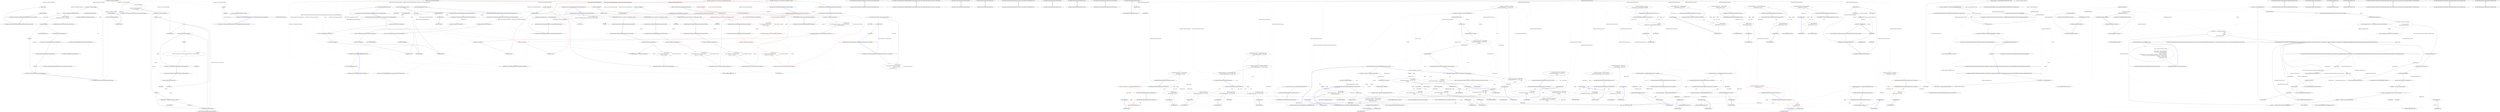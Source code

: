 digraph  {
n52 [label="HangFire.Server.Components.SchedulePoller", span=""];
n0 [label="Entry HangFire.Server.Components.SchedulePoller.SchedulePoller(HangFire.JobStorage, System.TimeSpan)", span="34-34", cluster="HangFire.Server.Components.SchedulePoller.SchedulePoller(HangFire.JobStorage, System.TimeSpan)"];
n1 [label="_storage = storage", span="36-36", cluster="HangFire.Server.Components.SchedulePoller.SchedulePoller(HangFire.JobStorage, System.TimeSpan)"];
n2 [label="_pollInterval = pollInterval", span="37-37", cluster="HangFire.Server.Components.SchedulePoller.SchedulePoller(HangFire.JobStorage, System.TimeSpan)"];
n3 [label="Exit HangFire.Server.Components.SchedulePoller.SchedulePoller(HangFire.JobStorage, System.TimeSpan)", span="34-34", cluster="HangFire.Server.Components.SchedulePoller.SchedulePoller(HangFire.JobStorage, System.TimeSpan)"];
n4 [label="Entry HangFire.Server.Components.SchedulePoller.EnqueueNextScheduledJob()", span="40-40", cluster="HangFire.Server.Components.SchedulePoller.EnqueueNextScheduledJob()"];
n5 [label="var connection = _storage.GetConnection()", span="42-42", cluster="HangFire.Server.Components.SchedulePoller.EnqueueNextScheduledJob()"];
n6 [label="var timestamp = JobHelper.ToTimestamp(DateTime.UtcNow)", span="44-44", cluster="HangFire.Server.Components.SchedulePoller.EnqueueNextScheduledJob()"];
n15 [label="Entry HangFire.JobStorage.GetConnection()", span="45-45", cluster="HangFire.JobStorage.GetConnection()"];
n7 [label="var jobId = connection.Sets\r\n                    .GetFirstByLowestScore(''schedule'', 0, timestamp)", span="47-48", cluster="HangFire.Server.Components.SchedulePoller.EnqueueNextScheduledJob()"];
n10 [label="var stateMachine = new StateMachine(connection)", span="55-55", cluster="HangFire.Server.Components.SchedulePoller.EnqueueNextScheduledJob()"];
n16 [label="Entry HangFire.Common.JobHelper.ToTimestamp(System.DateTime)", span="35-35", cluster="HangFire.Common.JobHelper.ToTimestamp(System.DateTime)"];
n8 [label="String.IsNullOrEmpty(jobId)", span="50-50", cluster="HangFire.Server.Components.SchedulePoller.EnqueueNextScheduledJob()"];
n17 [label="Entry HangFire.Storage.IStoredSets.GetFirstByLowestScore(string, long, long)", span="4-4", cluster="HangFire.Storage.IStoredSets.GetFirstByLowestScore(string, long, long)"];
n12 [label="stateMachine.ChangeState(jobId, enqueuedState, ScheduledState.Name)", span="58-58", cluster="HangFire.Server.Components.SchedulePoller.EnqueueNextScheduledJob()"];
n9 [label="return false;", span="52-52", cluster="HangFire.Server.Components.SchedulePoller.EnqueueNextScheduledJob()"];
n18 [label="Entry string.IsNullOrEmpty(string)", span="0-0", cluster="string.IsNullOrEmpty(string)"];
n11 [label="var enqueuedState = new EnqueuedState(''Enqueued by the schedule poller'')", span="56-56", cluster="HangFire.Server.Components.SchedulePoller.EnqueueNextScheduledJob()"];
n19 [label="Entry HangFire.States.StateMachine.StateMachine(HangFire.Storage.IStorageConnection)", span="36-36", cluster="HangFire.States.StateMachine.StateMachine(HangFire.Storage.IStorageConnection)"];
n20 [label="Entry HangFire.States.EnqueuedState.EnqueuedState(string)", span="31-31", cluster="HangFire.States.EnqueuedState.EnqueuedState(string)"];
n13 [label="return true;", span="60-60", cluster="HangFire.Server.Components.SchedulePoller.EnqueueNextScheduledJob()"];
n21 [label="Entry HangFire.States.StateMachine.ChangeState(string, HangFire.Common.States.JobState, params string[])", span="113-113", cluster="HangFire.States.StateMachine.ChangeState(string, HangFire.Common.States.JobState, params string[])"];
n14 [label="Exit HangFire.Server.Components.SchedulePoller.EnqueueNextScheduledJob()", span="40-40", cluster="HangFire.Server.Components.SchedulePoller.EnqueueNextScheduledJob()"];
n22 [label="Entry HangFire.Server.Components.SchedulePoller.HangFire.Server.IThreadWrappable.Work()", span="65-65", cluster="HangFire.Server.Components.SchedulePoller.HangFire.Server.IThreadWrappable.Work()"];
n23 [label="Logger.Info(''Schedule poller has been started.'')", span="69-69", cluster="HangFire.Server.Components.SchedulePoller.HangFire.Server.IThreadWrappable.Work()"];
n24 [label="int enqueued = 0", span="71-71", cluster="HangFire.Server.Components.SchedulePoller.HangFire.Server.IThreadWrappable.Work()"];
n38 [label="Entry Unk.Info", span="", cluster="Unk.Info"];
n25 [label=true, span="73-73", cluster="HangFire.Server.Components.SchedulePoller.HangFire.Server.IThreadWrappable.Work()"];
n29 [label="enqueued++", span="85-85", cluster="HangFire.Server.Components.SchedulePoller.HangFire.Server.IThreadWrappable.Work()"];
n30 [label="enqueued != 0", span="89-89", cluster="HangFire.Server.Components.SchedulePoller.HangFire.Server.IThreadWrappable.Work()"];
n31 [label="Logger.InfoFormat(''{0} scheduled jobs were enqueued.'', enqueued)", span="91-91", cluster="HangFire.Server.Components.SchedulePoller.HangFire.Server.IThreadWrappable.Work()"];
n26 [label="var wasEnqueued = false", span="75-75", cluster="HangFire.Server.Components.SchedulePoller.HangFire.Server.IThreadWrappable.Work()"];
n34 [label="Logger.Info(''Schedule poller has been stopped.'')", span="101-101", cluster="HangFire.Server.Components.SchedulePoller.HangFire.Server.IThreadWrappable.Work()"];
n27 [label="JobServer.RetryOnException(\r\n                        () =>\r\n                        {\r\n                            wasEnqueued = EnqueueNextScheduledJob();\r\n                        }, _cts.Token.WaitHandle)", span="77-81", cluster="HangFire.Server.Components.SchedulePoller.HangFire.Server.IThreadWrappable.Work()"];
n28 [label="wasEnqueued && !_cts.IsCancellationRequested", span="83-83", cluster="HangFire.Server.Components.SchedulePoller.HangFire.Server.IThreadWrappable.Work()"];
n39 [label="Entry HangFire.Server.JobServer.RetryOnException(System.Action, System.Threading.WaitHandle)", span="151-151", cluster="HangFire.Server.JobServer.RetryOnException(System.Action, System.Threading.WaitHandle)"];
n43 [label="Entry lambda expression", span="78-81", cluster="lambda expression"];
n33 [label="_cts.Token.WaitHandle.WaitOne(_pollInterval)", span="95-95", cluster="HangFire.Server.Components.SchedulePoller.HangFire.Server.IThreadWrappable.Work()"];
n32 [label="enqueued = 0", span="92-92", cluster="HangFire.Server.Components.SchedulePoller.HangFire.Server.IThreadWrappable.Work()"];
n40 [label="Entry Unk.InfoFormat", span="", cluster="Unk.InfoFormat"];
n41 [label="Entry System.Threading.WaitHandle.WaitOne(System.TimeSpan)", span="0-0", cluster="System.Threading.WaitHandle.WaitOne(System.TimeSpan)"];
n35 [label=Exception, span="103-103", cluster="HangFire.Server.Components.SchedulePoller.HangFire.Server.IThreadWrappable.Work()"];
n37 [label="Exit HangFire.Server.Components.SchedulePoller.HangFire.Server.IThreadWrappable.Work()", span="65-65", cluster="HangFire.Server.Components.SchedulePoller.HangFire.Server.IThreadWrappable.Work()"];
n36 [label="Logger.Fatal(\r\n                    ''Unexpected exception caught in the schedule poller. Scheduled jobs will not be added to their queues.'',\r\n                    ex)", span="105-107", cluster="HangFire.Server.Components.SchedulePoller.HangFire.Server.IThreadWrappable.Work()"];
n42 [label="Entry Unk.Fatal", span="", cluster="Unk.Fatal"];
n44 [label="wasEnqueued = EnqueueNextScheduledJob()", span="80-80", cluster="lambda expression"];
n45 [label="Exit lambda expression", span="78-81", cluster="lambda expression"];
n46 [label="Entry HangFire.Server.Components.SchedulePoller.HangFire.Server.IThreadWrappable.Dispose(System.Threading.Thread)", span="111-111", cluster="HangFire.Server.Components.SchedulePoller.HangFire.Server.IThreadWrappable.Dispose(System.Threading.Thread)"];
n47 [label="_cts.Cancel()", span="113-113", cluster="HangFire.Server.Components.SchedulePoller.HangFire.Server.IThreadWrappable.Dispose(System.Threading.Thread)"];
n48 [label="thread.Join()", span="114-114", cluster="HangFire.Server.Components.SchedulePoller.HangFire.Server.IThreadWrappable.Dispose(System.Threading.Thread)"];
n50 [label="Entry System.Threading.CancellationTokenSource.Cancel()", span="0-0", cluster="System.Threading.CancellationTokenSource.Cancel()"];
n49 [label="Exit HangFire.Server.Components.SchedulePoller.HangFire.Server.IThreadWrappable.Dispose(System.Threading.Thread)", span="111-111", cluster="HangFire.Server.Components.SchedulePoller.HangFire.Server.IThreadWrappable.Dispose(System.Threading.Thread)"];
n51 [label="Entry System.Threading.Thread.Join()", span="0-0", cluster="System.Threading.Thread.Join()"];
m0_105 [label="Exit HangFire.SqlServer.Tests.ExpirationManagerFacts.IsEntryExpired(IDbConnection, int)", span="207-207", cluster="HangFire.SqlServer.Tests.ExpirationManagerFacts.IsEntryExpired(IDbConnection, int)", file="ExpirationManagerFacts.cs"];
m0_102 [label="Entry HangFire.SqlServer.Tests.ExpirationManagerFacts.IsEntryExpired(IDbConnection, int)", span="207-207", cluster="HangFire.SqlServer.Tests.ExpirationManagerFacts.IsEntryExpired(IDbConnection, int)", file="ExpirationManagerFacts.cs"];
m0_103 [label="var count = connection.Query<int>(\r\n                    ''select count(*) from HangFire.Counter where Id = @id'', new { id = entryId }).Single()", span="209-210", cluster="HangFire.SqlServer.Tests.ExpirationManagerFacts.IsEntryExpired(IDbConnection, int)", file="ExpirationManagerFacts.cs"];
m0_104 [label="return count == 0;", span="211-211", cluster="HangFire.SqlServer.Tests.ExpirationManagerFacts.IsEntryExpired(IDbConnection, int)", file="ExpirationManagerFacts.cs"];
m0_54 [label="Entry Unk.Equal", span="", cluster="Unk.Equal", file="ExpirationManagerFacts.cs"];
m0_63 [label="Entry HangFire.SqlServer.Tests.ExpirationManagerFacts.Execute_Processes_JobTable()", span="112-112", cluster="HangFire.SqlServer.Tests.ExpirationManagerFacts.Execute_Processes_JobTable()", file="ExpirationManagerFacts.cs"];
m0_64 [label="var connection = ConnectionUtils.CreateConnection()", span="114-114", cluster="HangFire.SqlServer.Tests.ExpirationManagerFacts.Execute_Processes_JobTable()", file="ExpirationManagerFacts.cs"];
m0_65 [label="string createSql = @''\r\ninsert into HangFire.Job (InvocationData, Arguments, CreatedAt, ExpireAt) \r\nvalues ('', '', getutcdate(), @expireAt)''", span="117-119", cluster="HangFire.SqlServer.Tests.ExpirationManagerFacts.Execute_Processes_JobTable()", file="ExpirationManagerFacts.cs"];
m0_66 [label="connection.Execute(createSql, new { expireAt = DateTime.UtcNow.AddMonths(-1) })", span="120-120", cluster="HangFire.SqlServer.Tests.ExpirationManagerFacts.Execute_Processes_JobTable()", file="ExpirationManagerFacts.cs"];
m0_69 [label="Assert.Equal(0, connection.Query<int>(@''select count(*) from HangFire.Job'').Single())", span="128-128", cluster="HangFire.SqlServer.Tests.ExpirationManagerFacts.Execute_Processes_JobTable()", file="ExpirationManagerFacts.cs"];
m0_67 [label="var manager = CreateManager()", span="122-122", cluster="HangFire.SqlServer.Tests.ExpirationManagerFacts.Execute_Processes_JobTable()", file="ExpirationManagerFacts.cs"];
m0_68 [label="manager.Execute(_token)", span="125-125", cluster="HangFire.SqlServer.Tests.ExpirationManagerFacts.Execute_Processes_JobTable()", file="ExpirationManagerFacts.cs"];
m0_70 [label="Exit HangFire.SqlServer.Tests.ExpirationManagerFacts.Execute_Processes_JobTable()", span="112-112", cluster="HangFire.SqlServer.Tests.ExpirationManagerFacts.Execute_Processes_JobTable()", file="ExpirationManagerFacts.cs"];
m0_7 [label="Entry HangFire.SqlServer.Tests.ExpirationManagerFacts.Ctor_ThrowsAnException_WhenStorageIsNull()", span="22-22", cluster="HangFire.SqlServer.Tests.ExpirationManagerFacts.Ctor_ThrowsAnException_WhenStorageIsNull()", file="ExpirationManagerFacts.cs"];
m0_8 [label="Assert.Throws<ArgumentNullException>(() => new ExpirationManager(null))", span="24-24", cluster="HangFire.SqlServer.Tests.ExpirationManagerFacts.Ctor_ThrowsAnException_WhenStorageIsNull()", file="ExpirationManagerFacts.cs"];
m0_9 [label="Exit HangFire.SqlServer.Tests.ExpirationManagerFacts.Ctor_ThrowsAnException_WhenStorageIsNull()", span="22-22", cluster="HangFire.SqlServer.Tests.ExpirationManagerFacts.Ctor_ThrowsAnException_WhenStorageIsNull()", file="ExpirationManagerFacts.cs"];
m0_87 [label="Entry HangFire.SqlServer.Tests.ExpirationManagerFacts.Execute_Processes_ValueTable()", span="175-175", cluster="HangFire.SqlServer.Tests.ExpirationManagerFacts.Execute_Processes_ValueTable()", file="ExpirationManagerFacts.cs"];
m0_88 [label="var connection = ConnectionUtils.CreateConnection()", span="177-177", cluster="HangFire.SqlServer.Tests.ExpirationManagerFacts.Execute_Processes_ValueTable()", color=red, community=0, file="ExpirationManagerFacts.cs"];
m0_89 [label="string createSql = @''\r\ninsert into HangFire.[Value] ([Key], ExpireAt) \r\nvalues ('key', @expireAt)''", span="180-182", cluster="HangFire.SqlServer.Tests.ExpirationManagerFacts.Execute_Processes_ValueTable()", color=red, community=1, file="ExpirationManagerFacts.cs"];
m0_90 [label="connection.Execute(createSql, new { expireAt = DateTime.UtcNow.AddMonths(-1) })", span="183-183", cluster="HangFire.SqlServer.Tests.ExpirationManagerFacts.Execute_Processes_ValueTable()", color=red, community=0, file="ExpirationManagerFacts.cs"];
m0_93 [label="Assert.Equal(0, connection.Query<int>(@''select count(*) from HangFire.[Value]'').Single())", span="191-191", cluster="HangFire.SqlServer.Tests.ExpirationManagerFacts.Execute_Processes_ValueTable()", color=red, community=0, file="ExpirationManagerFacts.cs"];
m0_91 [label="var manager = CreateManager()", span="185-185", cluster="HangFire.SqlServer.Tests.ExpirationManagerFacts.Execute_Processes_ValueTable()", color=red, community=0, file="ExpirationManagerFacts.cs"];
m0_92 [label="manager.Execute(_token)", span="188-188", cluster="HangFire.SqlServer.Tests.ExpirationManagerFacts.Execute_Processes_ValueTable()", color=red, community=0, file="ExpirationManagerFacts.cs"];
m0_94 [label="Exit HangFire.SqlServer.Tests.ExpirationManagerFacts.Execute_Processes_ValueTable()", span="175-175", cluster="HangFire.SqlServer.Tests.ExpirationManagerFacts.Execute_Processes_ValueTable()", file="ExpirationManagerFacts.cs"];
m0_100 [label="Exit HangFire.SqlServer.Tests.ExpirationManagerFacts.CreateExpirationEntry(IDbConnection, System.DateTime?)", span="195-195", cluster="HangFire.SqlServer.Tests.ExpirationManagerFacts.CreateExpirationEntry(IDbConnection, System.DateTime?)", file="ExpirationManagerFacts.cs"];
m0_95 [label="Entry HangFire.SqlServer.Tests.ExpirationManagerFacts.CreateExpirationEntry(IDbConnection, System.DateTime?)", span="195-195", cluster="HangFire.SqlServer.Tests.ExpirationManagerFacts.CreateExpirationEntry(IDbConnection, System.DateTime?)", file="ExpirationManagerFacts.cs"];
m0_96 [label="string insertSql = @''\r\ninsert into HangFire.Counter ([Key], [Value], [ExpireAt])\r\nvalues ('key', 1, @expireAt)\r\nselect scope_identity() as Id''", span="197-200", cluster="HangFire.SqlServer.Tests.ExpirationManagerFacts.CreateExpirationEntry(IDbConnection, System.DateTime?)", file="ExpirationManagerFacts.cs"];
m0_97 [label="var id = connection.Query(insertSql, new { @expireAt = expireAt }).Single()", span="202-202", cluster="HangFire.SqlServer.Tests.ExpirationManagerFacts.CreateExpirationEntry(IDbConnection, System.DateTime?)", file="ExpirationManagerFacts.cs"];
m0_98 [label="var recordId = (int) id.Id", span="203-203", cluster="HangFire.SqlServer.Tests.ExpirationManagerFacts.CreateExpirationEntry(IDbConnection, System.DateTime?)", file="ExpirationManagerFacts.cs"];
m0_99 [label="return recordId;", span="204-204", cluster="HangFire.SqlServer.Tests.ExpirationManagerFacts.CreateExpirationEntry(IDbConnection, System.DateTime?)", file="ExpirationManagerFacts.cs"];
m0_10 [label="Entry Unk.>", span="", cluster="Unk.>", file="ExpirationManagerFacts.cs"];
m0_34 [label="Assert.False(IsEntryExpired(connection, entryId))", span="51-51", cluster="HangFire.SqlServer.Tests.ExpirationManagerFacts.Execute_DoesNotRemoveEntries_WithNoExpirationTimeSet()", file="ExpirationManagerFacts.cs"];
m0_29 [label="Entry HangFire.SqlServer.Tests.ExpirationManagerFacts.Execute_DoesNotRemoveEntries_WithNoExpirationTimeSet()", span="42-42", cluster="HangFire.SqlServer.Tests.ExpirationManagerFacts.Execute_DoesNotRemoveEntries_WithNoExpirationTimeSet()", file="ExpirationManagerFacts.cs"];
m0_30 [label="var connection = ConnectionUtils.CreateConnection()", span="44-44", cluster="HangFire.SqlServer.Tests.ExpirationManagerFacts.Execute_DoesNotRemoveEntries_WithNoExpirationTimeSet()", file="ExpirationManagerFacts.cs"];
m0_31 [label="var entryId = CreateExpirationEntry(connection, null)", span="46-46", cluster="HangFire.SqlServer.Tests.ExpirationManagerFacts.Execute_DoesNotRemoveEntries_WithNoExpirationTimeSet()", file="ExpirationManagerFacts.cs"];
m0_32 [label="var manager = CreateManager()", span="47-47", cluster="HangFire.SqlServer.Tests.ExpirationManagerFacts.Execute_DoesNotRemoveEntries_WithNoExpirationTimeSet()", file="ExpirationManagerFacts.cs"];
m0_33 [label="manager.Execute(_token)", span="49-49", cluster="HangFire.SqlServer.Tests.ExpirationManagerFacts.Execute_DoesNotRemoveEntries_WithNoExpirationTimeSet()", file="ExpirationManagerFacts.cs"];
m0_35 [label="Exit HangFire.SqlServer.Tests.ExpirationManagerFacts.Execute_DoesNotRemoveEntries_WithNoExpirationTimeSet()", span="42-42", cluster="HangFire.SqlServer.Tests.ExpirationManagerFacts.Execute_DoesNotRemoveEntries_WithNoExpirationTimeSet()", file="ExpirationManagerFacts.cs"];
m0_36 [label="Entry Unk.False", span="", cluster="Unk.False", file="ExpirationManagerFacts.cs"];
m0_55 [label="Entry HangFire.SqlServer.Tests.ExpirationManagerFacts.Execute_Processes_HashTable()", span="91-91", cluster="HangFire.SqlServer.Tests.ExpirationManagerFacts.Execute_Processes_HashTable()", file="ExpirationManagerFacts.cs"];
m0_56 [label="var connection = ConnectionUtils.CreateConnection()", span="93-93", cluster="HangFire.SqlServer.Tests.ExpirationManagerFacts.Execute_Processes_HashTable()", color=red, community=0, file="ExpirationManagerFacts.cs"];
m0_57 [label="string createSql = @''\r\ninsert into HangFire.Hash ([Key], [Name], ExpireAt) \r\nvalues ('key', 'name', @expireAt)''", span="96-98", cluster="HangFire.SqlServer.Tests.ExpirationManagerFacts.Execute_Processes_HashTable()", color=red, community=1, file="ExpirationManagerFacts.cs"];
m0_58 [label="connection.Execute(createSql, new { expireAt = DateTime.UtcNow.AddMonths(-1) })", span="99-99", cluster="HangFire.SqlServer.Tests.ExpirationManagerFacts.Execute_Processes_HashTable()", color=red, community=0, file="ExpirationManagerFacts.cs"];
m0_61 [label="Assert.Equal(0, connection.Query<int>(@''select count(*) from HangFire.Hash'').Single())", span="107-107", cluster="HangFire.SqlServer.Tests.ExpirationManagerFacts.Execute_Processes_HashTable()", color=red, community=0, file="ExpirationManagerFacts.cs"];
m0_59 [label="var manager = CreateManager()", span="101-101", cluster="HangFire.SqlServer.Tests.ExpirationManagerFacts.Execute_Processes_HashTable()", color=red, community=0, file="ExpirationManagerFacts.cs"];
m0_60 [label="manager.Execute(_token)", span="104-104", cluster="HangFire.SqlServer.Tests.ExpirationManagerFacts.Execute_Processes_HashTable()", color=red, community=0, file="ExpirationManagerFacts.cs"];
m0_62 [label="Exit HangFire.SqlServer.Tests.ExpirationManagerFacts.Execute_Processes_HashTable()", span="91-91", cluster="HangFire.SqlServer.Tests.ExpirationManagerFacts.Execute_Processes_HashTable()", file="ExpirationManagerFacts.cs"];
m0_0 [label="Entry HangFire.SqlServer.Tests.ExpirationManagerFacts.ExpirationManagerFacts()", span="15-15", cluster="HangFire.SqlServer.Tests.ExpirationManagerFacts.ExpirationManagerFacts()", file="ExpirationManagerFacts.cs"];
m0_1 [label="_storage = new SqlServerStorage(ConnectionUtils.GetConnectionString())", span="17-17", cluster="HangFire.SqlServer.Tests.ExpirationManagerFacts.ExpirationManagerFacts()", file="ExpirationManagerFacts.cs"];
m0_2 [label="_token = new CancellationToken(true)", span="18-18", cluster="HangFire.SqlServer.Tests.ExpirationManagerFacts.ExpirationManagerFacts()", file="ExpirationManagerFacts.cs"];
m0_3 [label="Exit HangFire.SqlServer.Tests.ExpirationManagerFacts.ExpirationManagerFacts()", span="15-15", cluster="HangFire.SqlServer.Tests.ExpirationManagerFacts.ExpirationManagerFacts()", file="ExpirationManagerFacts.cs"];
m0_101 [label="Entry Unk.Query", span="", cluster="Unk.Query", file="ExpirationManagerFacts.cs"];
m0_25 [label="Entry HangFire.SqlServer.Tests.ExpirationManagerFacts.CreateManager()", span="214-214", cluster="HangFire.SqlServer.Tests.ExpirationManagerFacts.CreateManager()", file="ExpirationManagerFacts.cs"];
m0_106 [label="return new ExpirationManager(_storage);", span="216-216", cluster="HangFire.SqlServer.Tests.ExpirationManagerFacts.CreateManager()", file="ExpirationManagerFacts.cs"];
m0_107 [label="Exit HangFire.SqlServer.Tests.ExpirationManagerFacts.CreateManager()", span="214-214", cluster="HangFire.SqlServer.Tests.ExpirationManagerFacts.CreateManager()", file="ExpirationManagerFacts.cs"];
m0_20 [label="Assert.True(IsEntryExpired(connection, entryId))", span="37-37", cluster="HangFire.SqlServer.Tests.ExpirationManagerFacts.Execute_RemovesOutdatedRecords()", file="ExpirationManagerFacts.cs"];
m0_15 [label="Entry HangFire.SqlServer.Tests.ExpirationManagerFacts.Execute_RemovesOutdatedRecords()", span="28-28", cluster="HangFire.SqlServer.Tests.ExpirationManagerFacts.Execute_RemovesOutdatedRecords()", file="ExpirationManagerFacts.cs"];
m0_16 [label="var connection = ConnectionUtils.CreateConnection()", span="30-30", cluster="HangFire.SqlServer.Tests.ExpirationManagerFacts.Execute_RemovesOutdatedRecords()", file="ExpirationManagerFacts.cs"];
m0_17 [label="var entryId = CreateExpirationEntry(connection, DateTime.UtcNow.AddMonths(-1))", span="32-32", cluster="HangFire.SqlServer.Tests.ExpirationManagerFacts.Execute_RemovesOutdatedRecords()", file="ExpirationManagerFacts.cs"];
m0_18 [label="var manager = CreateManager()", span="33-33", cluster="HangFire.SqlServer.Tests.ExpirationManagerFacts.Execute_RemovesOutdatedRecords()", file="ExpirationManagerFacts.cs"];
m0_19 [label="manager.Execute(_token)", span="35-35", cluster="HangFire.SqlServer.Tests.ExpirationManagerFacts.Execute_RemovesOutdatedRecords()", file="ExpirationManagerFacts.cs"];
m0_21 [label="Exit HangFire.SqlServer.Tests.ExpirationManagerFacts.Execute_RemovesOutdatedRecords()", span="28-28", cluster="HangFire.SqlServer.Tests.ExpirationManagerFacts.Execute_RemovesOutdatedRecords()", file="ExpirationManagerFacts.cs"];
m0_23 [label="Entry System.DateTime.AddMonths(int)", span="0-0", cluster="System.DateTime.AddMonths(int)", file="ExpirationManagerFacts.cs"];
m0_14 [label="Entry HangFire.SqlServer.ExpirationManager.ExpirationManager(HangFire.SqlServer.SqlServerStorage)", span="40-40", cluster="HangFire.SqlServer.ExpirationManager.ExpirationManager(HangFire.SqlServer.SqlServerStorage)", file="ExpirationManagerFacts.cs"];
m0_24 [label="Entry Unk.CreateExpirationEntry", span="", cluster="Unk.CreateExpirationEntry", file="ExpirationManagerFacts.cs"];
m0_11 [label="Entry lambda expression", span="24-24", cluster="lambda expression", file="ExpirationManagerFacts.cs"];
m0_12 [label="new ExpirationManager(null)", span="24-24", cluster="lambda expression", file="ExpirationManagerFacts.cs"];
m0_13 [label="Exit lambda expression", span="24-24", cluster="lambda expression", file="ExpirationManagerFacts.cs"];
m0_6 [label="Entry System.Threading.CancellationToken.CancellationToken(bool)", span="0-0", cluster="System.Threading.CancellationToken.CancellationToken(bool)", file="ExpirationManagerFacts.cs"];
m0_27 [label="Entry Unk.IsEntryExpired", span="", cluster="Unk.IsEntryExpired", file="ExpirationManagerFacts.cs"];
m0_26 [label="Entry HangFire.SqlServer.ExpirationManager.Execute(System.Threading.CancellationToken)", span="53-53", cluster="HangFire.SqlServer.ExpirationManager.Execute(System.Threading.CancellationToken)", file="ExpirationManagerFacts.cs"];
m0_5 [label="Entry HangFire.SqlServer.Tests.ConnectionUtils.GetConnectionString()", span="26-26", cluster="HangFire.SqlServer.Tests.ConnectionUtils.GetConnectionString()", file="ExpirationManagerFacts.cs"];
m0_4 [label="Entry HangFire.SqlServer.SqlServerStorage.SqlServerStorage(string)", span="30-30", cluster="HangFire.SqlServer.SqlServerStorage.SqlServerStorage(string)", file="ExpirationManagerFacts.cs"];
m0_53 [label="Entry Unk.Single", span="", cluster="Unk.Single", file="ExpirationManagerFacts.cs"];
m0_28 [label="Entry Unk.True", span="", cluster="Unk.True", file="ExpirationManagerFacts.cs"];
m0_52 [label="Entry Unk.Execute", span="", cluster="Unk.Execute", file="ExpirationManagerFacts.cs"];
m0_22 [label="Entry HangFire.SqlServer.Tests.ConnectionUtils.CreateConnection()", span="37-37", cluster="HangFire.SqlServer.Tests.ConnectionUtils.CreateConnection()", file="ExpirationManagerFacts.cs"];
m0_42 [label="Assert.False(IsEntryExpired(connection, entryId))", span="65-65", cluster="HangFire.SqlServer.Tests.ExpirationManagerFacts.Execute_DoesNotRemoveEntries_WithFreshExpirationTime()", file="ExpirationManagerFacts.cs"];
m0_37 [label="Entry HangFire.SqlServer.Tests.ExpirationManagerFacts.Execute_DoesNotRemoveEntries_WithFreshExpirationTime()", span="56-56", cluster="HangFire.SqlServer.Tests.ExpirationManagerFacts.Execute_DoesNotRemoveEntries_WithFreshExpirationTime()", file="ExpirationManagerFacts.cs"];
m0_38 [label="var connection = ConnectionUtils.CreateConnection()", span="58-58", cluster="HangFire.SqlServer.Tests.ExpirationManagerFacts.Execute_DoesNotRemoveEntries_WithFreshExpirationTime()", file="ExpirationManagerFacts.cs"];
m0_39 [label="var entryId = CreateExpirationEntry(connection, DateTime.Now.AddMonths(1))", span="60-60", cluster="HangFire.SqlServer.Tests.ExpirationManagerFacts.Execute_DoesNotRemoveEntries_WithFreshExpirationTime()", file="ExpirationManagerFacts.cs"];
m0_40 [label="var manager = CreateManager()", span="61-61", cluster="HangFire.SqlServer.Tests.ExpirationManagerFacts.Execute_DoesNotRemoveEntries_WithFreshExpirationTime()", file="ExpirationManagerFacts.cs"];
m0_41 [label="manager.Execute(_token)", span="63-63", cluster="HangFire.SqlServer.Tests.ExpirationManagerFacts.Execute_DoesNotRemoveEntries_WithFreshExpirationTime()", file="ExpirationManagerFacts.cs"];
m0_43 [label="Exit HangFire.SqlServer.Tests.ExpirationManagerFacts.Execute_DoesNotRemoveEntries_WithFreshExpirationTime()", span="56-56", cluster="HangFire.SqlServer.Tests.ExpirationManagerFacts.Execute_DoesNotRemoveEntries_WithFreshExpirationTime()", file="ExpirationManagerFacts.cs"];
m0_44 [label="Entry HangFire.SqlServer.Tests.ExpirationManagerFacts.Execute_Processes_CounterTable()", span="70-70", cluster="HangFire.SqlServer.Tests.ExpirationManagerFacts.Execute_Processes_CounterTable()", file="ExpirationManagerFacts.cs"];
m0_45 [label="var connection = ConnectionUtils.CreateConnection()", span="72-72", cluster="HangFire.SqlServer.Tests.ExpirationManagerFacts.Execute_Processes_CounterTable()", file="ExpirationManagerFacts.cs"];
m0_46 [label="string createSql = @''\r\ninsert into HangFire.Counter ([Key], [Value], ExpireAt) \r\nvalues ('key', 1, @expireAt)''", span="75-77", cluster="HangFire.SqlServer.Tests.ExpirationManagerFacts.Execute_Processes_CounterTable()", file="ExpirationManagerFacts.cs"];
m0_47 [label="connection.Execute(createSql, new { expireAt = DateTime.UtcNow.AddMonths(-1) })", span="78-78", cluster="HangFire.SqlServer.Tests.ExpirationManagerFacts.Execute_Processes_CounterTable()", file="ExpirationManagerFacts.cs"];
m0_50 [label="Assert.Equal(0, connection.Query<int>(@''select count(*) from HangFire.Counter'').Single())", span="86-86", cluster="HangFire.SqlServer.Tests.ExpirationManagerFacts.Execute_Processes_CounterTable()", file="ExpirationManagerFacts.cs"];
m0_48 [label="var manager = CreateManager()", span="80-80", cluster="HangFire.SqlServer.Tests.ExpirationManagerFacts.Execute_Processes_CounterTable()", file="ExpirationManagerFacts.cs"];
m0_49 [label="manager.Execute(_token)", span="83-83", cluster="HangFire.SqlServer.Tests.ExpirationManagerFacts.Execute_Processes_CounterTable()", file="ExpirationManagerFacts.cs"];
m0_51 [label="Exit HangFire.SqlServer.Tests.ExpirationManagerFacts.Execute_Processes_CounterTable()", span="70-70", cluster="HangFire.SqlServer.Tests.ExpirationManagerFacts.Execute_Processes_CounterTable()", file="ExpirationManagerFacts.cs"];
m0_79 [label="Entry HangFire.SqlServer.Tests.ExpirationManagerFacts.Execute_Processes_SetTable()", span="154-154", cluster="HangFire.SqlServer.Tests.ExpirationManagerFacts.Execute_Processes_SetTable()", file="ExpirationManagerFacts.cs"];
m0_80 [label="var connection = ConnectionUtils.CreateConnection()", span="156-156", cluster="HangFire.SqlServer.Tests.ExpirationManagerFacts.Execute_Processes_SetTable()", file="ExpirationManagerFacts.cs"];
m0_81 [label="string createSql = @''\r\ninsert into HangFire.[Set] ([Key], [Score], [Value], ExpireAt) \r\nvalues ('key', 0, '', @expireAt)''", span="159-161", cluster="HangFire.SqlServer.Tests.ExpirationManagerFacts.Execute_Processes_SetTable()", file="ExpirationManagerFacts.cs"];
m0_82 [label="connection.Execute(createSql, new { expireAt = DateTime.UtcNow.AddMonths(-1) })", span="162-162", cluster="HangFire.SqlServer.Tests.ExpirationManagerFacts.Execute_Processes_SetTable()", file="ExpirationManagerFacts.cs"];
m0_85 [label="Assert.Equal(0, connection.Query<int>(@''select count(*) from HangFire.[Set]'').Single())", span="170-170", cluster="HangFire.SqlServer.Tests.ExpirationManagerFacts.Execute_Processes_SetTable()", file="ExpirationManagerFacts.cs"];
m0_83 [label="var manager = CreateManager()", span="164-164", cluster="HangFire.SqlServer.Tests.ExpirationManagerFacts.Execute_Processes_SetTable()", file="ExpirationManagerFacts.cs"];
m0_84 [label="manager.Execute(_token)", span="167-167", cluster="HangFire.SqlServer.Tests.ExpirationManagerFacts.Execute_Processes_SetTable()", file="ExpirationManagerFacts.cs"];
m0_86 [label="Exit HangFire.SqlServer.Tests.ExpirationManagerFacts.Execute_Processes_SetTable()", span="154-154", cluster="HangFire.SqlServer.Tests.ExpirationManagerFacts.Execute_Processes_SetTable()", file="ExpirationManagerFacts.cs"];
m0_71 [label="Entry HangFire.SqlServer.Tests.ExpirationManagerFacts.Execute_Processes_ListTable()", span="133-133", cluster="HangFire.SqlServer.Tests.ExpirationManagerFacts.Execute_Processes_ListTable()", file="ExpirationManagerFacts.cs"];
m0_72 [label="var connection = ConnectionUtils.CreateConnection()", span="135-135", cluster="HangFire.SqlServer.Tests.ExpirationManagerFacts.Execute_Processes_ListTable()", file="ExpirationManagerFacts.cs"];
m0_73 [label="string createSql = @''\r\ninsert into HangFire.List ([Key], ExpireAt) \r\nvalues ('key', @expireAt)''", span="138-140", cluster="HangFire.SqlServer.Tests.ExpirationManagerFacts.Execute_Processes_ListTable()", file="ExpirationManagerFacts.cs"];
m0_74 [label="connection.Execute(createSql, new { expireAt = DateTime.UtcNow.AddMonths(-1) })", span="141-141", cluster="HangFire.SqlServer.Tests.ExpirationManagerFacts.Execute_Processes_ListTable()", file="ExpirationManagerFacts.cs"];
m0_77 [label="Assert.Equal(0, connection.Query<int>(@''select count(*) from HangFire.List'').Single())", span="149-149", cluster="HangFire.SqlServer.Tests.ExpirationManagerFacts.Execute_Processes_ListTable()", file="ExpirationManagerFacts.cs"];
m0_75 [label="var manager = CreateManager()", span="143-143", cluster="HangFire.SqlServer.Tests.ExpirationManagerFacts.Execute_Processes_ListTable()", file="ExpirationManagerFacts.cs"];
m0_76 [label="manager.Execute(_token)", span="146-146", cluster="HangFire.SqlServer.Tests.ExpirationManagerFacts.Execute_Processes_ListTable()", file="ExpirationManagerFacts.cs"];
m0_78 [label="Exit HangFire.SqlServer.Tests.ExpirationManagerFacts.Execute_Processes_ListTable()", span="133-133", cluster="HangFire.SqlServer.Tests.ExpirationManagerFacts.Execute_Processes_ListTable()", file="ExpirationManagerFacts.cs"];
m0_108 [label="HangFire.SqlServer.Tests.ExpirationManagerFacts", span="", file="ExpirationManagerFacts.cs"];
m1_2 [label="Entry HangFire.Storage.IStorageConnection.CreateFetcher(System.Collections.Generic.IEnumerable<string>)", span="9-9", cluster="HangFire.Storage.IStorageConnection.CreateFetcher(System.Collections.Generic.IEnumerable<string>)", file="IWriteOnlyTransaction.cs"];
m1_3 [label="Exit HangFire.Storage.IStorageConnection.CreateFetcher(System.Collections.Generic.IEnumerable<string>)", span="9-9", cluster="HangFire.Storage.IStorageConnection.CreateFetcher(System.Collections.Generic.IEnumerable<string>)", file="IWriteOnlyTransaction.cs"];
m1_6 [label="Entry HangFire.Storage.IStorageConnection.CreateExpiredJob(HangFire.Storage.InvocationData, string[], System.Collections.Generic.IDictionary<string, string>, System.TimeSpan)", span="17-17", cluster="HangFire.Storage.IStorageConnection.CreateExpiredJob(HangFire.Storage.InvocationData, string[], System.Collections.Generic.IDictionary<string, string>, System.TimeSpan)", file="IWriteOnlyTransaction.cs"];
m1_7 [label="Exit HangFire.Storage.IStorageConnection.CreateExpiredJob(HangFire.Storage.InvocationData, string[], System.Collections.Generic.IDictionary<string, string>, System.TimeSpan)", span="17-17", cluster="HangFire.Storage.IStorageConnection.CreateExpiredJob(HangFire.Storage.InvocationData, string[], System.Collections.Generic.IDictionary<string, string>, System.TimeSpan)", file="IWriteOnlyTransaction.cs"];
m1_0 [label="Entry HangFire.Storage.IStorageConnection.CreateWriteTransaction()", span="8-8", cluster="HangFire.Storage.IStorageConnection.CreateWriteTransaction()", file="IWriteOnlyTransaction.cs"];
m1_1 [label="Exit HangFire.Storage.IStorageConnection.CreateWriteTransaction()", span="8-8", cluster="HangFire.Storage.IStorageConnection.CreateWriteTransaction()", file="IWriteOnlyTransaction.cs"];
m1_12 [label="Entry HangFire.Storage.IStorageConnection.Heartbeat(string)", span="25-25", cluster="HangFire.Storage.IStorageConnection.Heartbeat(string)", file="IWriteOnlyTransaction.cs"];
m1_13 [label="Exit HangFire.Storage.IStorageConnection.Heartbeat(string)", span="25-25", cluster="HangFire.Storage.IStorageConnection.Heartbeat(string)", file="IWriteOnlyTransaction.cs"];
m1_8 [label="Entry HangFire.Storage.IStorageConnection.AnnounceServer(string, int, System.Collections.Generic.IEnumerable<string>)", span="23-23", cluster="HangFire.Storage.IStorageConnection.AnnounceServer(string, int, System.Collections.Generic.IEnumerable<string>)", file="IWriteOnlyTransaction.cs"];
m1_9 [label="Exit HangFire.Storage.IStorageConnection.AnnounceServer(string, int, System.Collections.Generic.IEnumerable<string>)", span="23-23", cluster="HangFire.Storage.IStorageConnection.AnnounceServer(string, int, System.Collections.Generic.IEnumerable<string>)", file="IWriteOnlyTransaction.cs"];
m1_4 [label="Entry HangFire.Storage.IStorageConnection.AcquireJobLock(string)", span="11-11", cluster="HangFire.Storage.IStorageConnection.AcquireJobLock(string)", file="IWriteOnlyTransaction.cs"];
m1_5 [label="Exit HangFire.Storage.IStorageConnection.AcquireJobLock(string)", span="11-11", cluster="HangFire.Storage.IStorageConnection.AcquireJobLock(string)", file="IWriteOnlyTransaction.cs"];
m1_10 [label="Entry HangFire.Storage.IStorageConnection.RemoveServer(string)", span="24-24", cluster="HangFire.Storage.IStorageConnection.RemoveServer(string)", file="IWriteOnlyTransaction.cs"];
m1_11 [label="Exit HangFire.Storage.IStorageConnection.RemoveServer(string)", span="24-24", cluster="HangFire.Storage.IStorageConnection.RemoveServer(string)", file="IWriteOnlyTransaction.cs"];
m1_14 [label="Entry HangFire.Storage.IStorageConnection.RemoveTimedOutServers(System.TimeSpan)", span="26-26", cluster="HangFire.Storage.IStorageConnection.RemoveTimedOutServers(System.TimeSpan)", file="IWriteOnlyTransaction.cs"];
m1_15 [label="Exit HangFire.Storage.IStorageConnection.RemoveTimedOutServers(System.TimeSpan)", span="26-26", cluster="HangFire.Storage.IStorageConnection.RemoveTimedOutServers(System.TimeSpan)", file="IWriteOnlyTransaction.cs"];
m2_6 [label="Entry HangFire.Redis.RedisWriteOnlyTransaction.Dispose()", span="36-36", cluster="HangFire.Redis.RedisWriteOnlyTransaction.Dispose()", file="RedisWriteOnlyTransaction.cs"];
m2_7 [label="_transaction.Dispose()", span="38-38", cluster="HangFire.Redis.RedisWriteOnlyTransaction.Dispose()", file="RedisWriteOnlyTransaction.cs"];
m2_8 [label="Exit HangFire.Redis.RedisWriteOnlyTransaction.Dispose()", span="36-36", cluster="HangFire.Redis.RedisWriteOnlyTransaction.Dispose()", file="RedisWriteOnlyTransaction.cs"];
m2_128 [label="_transaction.QueueCommand(x => x.ExpireEntryIn(RedisStorage.Prefix + key, expireIn))", span="158-158", cluster="HangFire.Redis.RedisWriteOnlyTransaction.DecrementCounter(string, System.TimeSpan)", file="RedisWriteOnlyTransaction.cs"];
m2_126 [label="Entry HangFire.Redis.RedisWriteOnlyTransaction.DecrementCounter(string, System.TimeSpan)", span="155-155", cluster="HangFire.Redis.RedisWriteOnlyTransaction.DecrementCounter(string, System.TimeSpan)", file="RedisWriteOnlyTransaction.cs"];
m2_127 [label="_transaction.QueueCommand(x => x.DecrementValue(RedisStorage.Prefix + key))", span="157-157", cluster="HangFire.Redis.RedisWriteOnlyTransaction.DecrementCounter(string, System.TimeSpan)", file="RedisWriteOnlyTransaction.cs"];
m2_129 [label="Exit HangFire.Redis.RedisWriteOnlyTransaction.DecrementCounter(string, System.TimeSpan)", span="155-155", cluster="HangFire.Redis.RedisWriteOnlyTransaction.DecrementCounter(string, System.TimeSpan)", file="RedisWriteOnlyTransaction.cs"];
m2_5 [label="Entry System.ArgumentNullException.ArgumentNullException(string)", span="0-0", cluster="System.ArgumentNullException.ArgumentNullException(string)", file="RedisWriteOnlyTransaction.cs"];
m2_90 [label="Entry Unk.EnqueueItemOnList", span="", cluster="Unk.EnqueueItemOnList", file="RedisWriteOnlyTransaction.cs"];
m2_65 [label="Entry System.Collections.Generic.Dictionary<TKey, TValue>.Add(TKey, TValue)", span="0-0", cluster="System.Collections.Generic.Dictionary<TKey, TValue>.Add(TKey, TValue)", file="RedisWriteOnlyTransaction.cs"];
m2_156 [label="Entry HangFire.Redis.RedisWriteOnlyTransaction.InsertToList(string, string)", span="179-179", cluster="HangFire.Redis.RedisWriteOnlyTransaction.InsertToList(string, string)", file="RedisWriteOnlyTransaction.cs"];
m2_157 [label="_transaction.QueueCommand(x => x.EnqueueItemOnList(\r\n                RedisStorage.Prefix + key, value))", span="181-182", cluster="HangFire.Redis.RedisWriteOnlyTransaction.InsertToList(string, string)", file="RedisWriteOnlyTransaction.cs"];
m2_158 [label="Exit HangFire.Redis.RedisWriteOnlyTransaction.InsertToList(string, string)", span="179-179", cluster="HangFire.Redis.RedisWriteOnlyTransaction.InsertToList(string, string)", file="RedisWriteOnlyTransaction.cs"];
m2_78 [label="Entry Unk.SetRangeInHash", span="", cluster="Unk.SetRangeInHash", file="RedisWriteOnlyTransaction.cs"];
m2_111 [label="_transaction.QueueCommand(x => x.ExpireEntryIn(RedisStorage.Prefix + key, expireIn))", span="147-147", cluster="HangFire.Redis.RedisWriteOnlyTransaction.IncrementCounter(string, System.TimeSpan)", file="RedisWriteOnlyTransaction.cs"];
m2_109 [label="Entry HangFire.Redis.RedisWriteOnlyTransaction.IncrementCounter(string, System.TimeSpan)", span="144-144", cluster="HangFire.Redis.RedisWriteOnlyTransaction.IncrementCounter(string, System.TimeSpan)", file="RedisWriteOnlyTransaction.cs"];
m2_110 [label="_transaction.QueueCommand(x => x.IncrementValue(RedisStorage.Prefix + key))", span="146-146", cluster="HangFire.Redis.RedisWriteOnlyTransaction.IncrementCounter(string, System.TimeSpan)", file="RedisWriteOnlyTransaction.cs"];
m2_112 [label="Exit HangFire.Redis.RedisWriteOnlyTransaction.IncrementCounter(string, System.TimeSpan)", span="144-144", cluster="HangFire.Redis.RedisWriteOnlyTransaction.IncrementCounter(string, System.TimeSpan)", file="RedisWriteOnlyTransaction.cs"];
m2_169 [label="Entry HangFire.Redis.RedisWriteOnlyTransaction.TrimList(string, int, int)", span="191-191", cluster="HangFire.Redis.RedisWriteOnlyTransaction.TrimList(string, int, int)", file="RedisWriteOnlyTransaction.cs"];
m2_170 [label="_transaction.QueueCommand(x => x.TrimList(\r\n                RedisStorage.Prefix + key, keepStartingFrom, keepEndingAt))", span="194-195", cluster="HangFire.Redis.RedisWriteOnlyTransaction.TrimList(string, int, int)", file="RedisWriteOnlyTransaction.cs"];
m2_171 [label="Exit HangFire.Redis.RedisWriteOnlyTransaction.TrimList(string, int, int)", span="191-191", cluster="HangFire.Redis.RedisWriteOnlyTransaction.TrimList(string, int, int)", file="RedisWriteOnlyTransaction.cs"];
m2_55 [label="_transaction.QueueCommand(x => x.RemoveEntry(\r\n                String.Format(RedisStorage.Prefix + ''job:{0}:state'', jobId)))", span="94-95", cluster="HangFire.Redis.RedisWriteOnlyTransaction.SetJobState(string, HangFire.States.State)", file="RedisWriteOnlyTransaction.cs"];
m2_53 [label="Entry HangFire.Redis.RedisWriteOnlyTransaction.SetJobState(string, HangFire.States.State)", span="87-87", cluster="HangFire.Redis.RedisWriteOnlyTransaction.SetJobState(string, HangFire.States.State)", file="RedisWriteOnlyTransaction.cs"];
m2_54 [label="_transaction.QueueCommand(x => x.SetEntryInHash(\r\n                String.Format(RedisStorage.Prefix + ''job:{0}'', jobId),\r\n                ''State'',\r\n                state.Name))", span="89-92", cluster="HangFire.Redis.RedisWriteOnlyTransaction.SetJobState(string, HangFire.States.State)", file="RedisWriteOnlyTransaction.cs"];
m2_56 [label="var storedData = new Dictionary<string, string>(state.SerializeData())", span="101-101", cluster="HangFire.Redis.RedisWriteOnlyTransaction.SetJobState(string, HangFire.States.State)", file="RedisWriteOnlyTransaction.cs"];
m2_57 [label="storedData.Add(''State'', state.Name)", span="102-102", cluster="HangFire.Redis.RedisWriteOnlyTransaction.SetJobState(string, HangFire.States.State)", file="RedisWriteOnlyTransaction.cs"];
m2_58 [label="state.Reason != null", span="104-104", cluster="HangFire.Redis.RedisWriteOnlyTransaction.SetJobState(string, HangFire.States.State)", file="RedisWriteOnlyTransaction.cs"];
m2_59 [label="storedData.Add(''Reason'', state.Reason)", span="106-106", cluster="HangFire.Redis.RedisWriteOnlyTransaction.SetJobState(string, HangFire.States.State)", file="RedisWriteOnlyTransaction.cs"];
m2_60 [label="_transaction.QueueCommand(x => x.SetRangeInHash(\r\n                String.Format(RedisStorage.Prefix + ''job:{0}:state'', jobId),\r\n                storedData))", span="109-111", cluster="HangFire.Redis.RedisWriteOnlyTransaction.SetJobState(string, HangFire.States.State)", file="RedisWriteOnlyTransaction.cs"];
m2_61 [label="AddJobState(jobId, state)", span="113-113", cluster="HangFire.Redis.RedisWriteOnlyTransaction.SetJobState(string, HangFire.States.State)", file="RedisWriteOnlyTransaction.cs"];
m2_62 [label="Exit HangFire.Redis.RedisWriteOnlyTransaction.SetJobState(string, HangFire.States.State)", span="87-87", cluster="HangFire.Redis.RedisWriteOnlyTransaction.SetJobState(string, HangFire.States.State)", file="RedisWriteOnlyTransaction.cs"];
m2_70 [label="Entry Unk.SetEntryInHash", span="", cluster="Unk.SetEntryInHash", file="RedisWriteOnlyTransaction.cs"];
m2_98 [label="Entry Unk.AddItemToSet", span="", cluster="Unk.AddItemToSet", file="RedisWriteOnlyTransaction.cs"];
m2_30 [label="Entry string.Format(string, object)", span="0-0", cluster="string.Format(string, object)", file="RedisWriteOnlyTransaction.cs"];
m2_189 [label="_transaction.QueueCommand(x => x.ExpireEntryIn(\r\n                RedisStorage.Prefix + key, expireIn))", span="211-212", cluster="HangFire.Redis.RedisWriteOnlyTransaction.ExpireValue(string, System.TimeSpan)", color=red, community=1, file="RedisWriteOnlyTransaction.cs"];
m2_188 [label="Entry HangFire.Redis.RedisWriteOnlyTransaction.ExpireValue(string, System.TimeSpan)", span="209-209", cluster="HangFire.Redis.RedisWriteOnlyTransaction.ExpireValue(string, System.TimeSpan)", file="RedisWriteOnlyTransaction.cs"];
m2_190 [label="Exit HangFire.Redis.RedisWriteOnlyTransaction.ExpireValue(string, System.TimeSpan)", span="209-209", cluster="HangFire.Redis.RedisWriteOnlyTransaction.ExpireValue(string, System.TimeSpan)", file="RedisWriteOnlyTransaction.cs"];
m2_74 [label="Entry Unk.RemoveEntry", span="", cluster="Unk.RemoveEntry", file="RedisWriteOnlyTransaction.cs"];
m2_108 [label="Entry Unk.IncrementValue", span="", cluster="Unk.IncrementValue", file="RedisWriteOnlyTransaction.cs"];
m2_38 [label="Entry HangFire.Redis.RedisWriteOnlyTransaction.PersistJob(string)", span="77-77", cluster="HangFire.Redis.RedisWriteOnlyTransaction.PersistJob(string)", file="RedisWriteOnlyTransaction.cs"];
m2_39 [label="_transaction.QueueCommand(x => ((IRedisNativeClient)x).Persist(\r\n                String.Format(RedisStorage.Prefix + ''job:{0}'', jobId)))", span="79-80", cluster="HangFire.Redis.RedisWriteOnlyTransaction.PersistJob(string)", file="RedisWriteOnlyTransaction.cs"];
m2_40 [label="_transaction.QueueCommand(x => ((IRedisNativeClient)x).Persist(\r\n                String.Format(RedisStorage.Prefix + ''job:{0}:history'', jobId)))", span="81-82", cluster="HangFire.Redis.RedisWriteOnlyTransaction.PersistJob(string)", file="RedisWriteOnlyTransaction.cs"];
m2_41 [label="_transaction.QueueCommand(x => ((IRedisNativeClient)x).Persist(\r\n                String.Format(RedisStorage.Prefix + ''job:{0}:state'', jobId)))", span="83-84", cluster="HangFire.Redis.RedisWriteOnlyTransaction.PersistJob(string)", file="RedisWriteOnlyTransaction.cs"];
m2_42 [label="Exit HangFire.Redis.RedisWriteOnlyTransaction.PersistJob(string)", span="77-77", cluster="HangFire.Redis.RedisWriteOnlyTransaction.PersistJob(string)", file="RedisWriteOnlyTransaction.cs"];
m2_31 [label="Entry Unk.ExpireEntryIn", span="", cluster="Unk.ExpireEntryIn", file="RedisWriteOnlyTransaction.cs"];
m2_142 [label="Entry Unk.AddItemToSortedSet", span="", cluster="Unk.AddItemToSortedSet", file="RedisWriteOnlyTransaction.cs"];
m2_119 [label="Entry HangFire.Redis.RedisWriteOnlyTransaction.DecrementCounter(string)", span="150-150", cluster="HangFire.Redis.RedisWriteOnlyTransaction.DecrementCounter(string)", file="RedisWriteOnlyTransaction.cs"];
m2_120 [label="_transaction.QueueCommand(x => x.DecrementValue(RedisStorage.Prefix + key))", span="152-152", cluster="HangFire.Redis.RedisWriteOnlyTransaction.DecrementCounter(string)", file="RedisWriteOnlyTransaction.cs"];
m2_121 [label="Exit HangFire.Redis.RedisWriteOnlyTransaction.DecrementCounter(string)", span="150-150", cluster="HangFire.Redis.RedisWriteOnlyTransaction.DecrementCounter(string)", file="RedisWriteOnlyTransaction.cs"];
m2_136 [label="Entry HangFire.Redis.RedisWriteOnlyTransaction.AddToSet(string, string)", span="161-161", cluster="HangFire.Redis.RedisWriteOnlyTransaction.AddToSet(string, string)", file="RedisWriteOnlyTransaction.cs"];
m2_137 [label="_transaction.QueueCommand(x => x.AddItemToSortedSet(\r\n                RedisStorage.Prefix + key, value))", span="163-164", cluster="HangFire.Redis.RedisWriteOnlyTransaction.AddToSet(string, string)", file="RedisWriteOnlyTransaction.cs"];
m2_138 [label="Exit HangFire.Redis.RedisWriteOnlyTransaction.AddToSet(string, string)", span="161-161", cluster="HangFire.Redis.RedisWriteOnlyTransaction.AddToSet(string, string)", file="RedisWriteOnlyTransaction.cs"];
m2_149 [label="Entry HangFire.Redis.RedisWriteOnlyTransaction.RemoveFromSet(string, string)", span="173-173", cluster="HangFire.Redis.RedisWriteOnlyTransaction.RemoveFromSet(string, string)", file="RedisWriteOnlyTransaction.cs"];
m2_150 [label="_transaction.QueueCommand(x => x.RemoveItemFromSortedSet(\r\n                RedisStorage.Prefix + key, value))", span="175-176", cluster="HangFire.Redis.RedisWriteOnlyTransaction.RemoveFromSet(string, string)", file="RedisWriteOnlyTransaction.cs"];
m2_151 [label="Exit HangFire.Redis.RedisWriteOnlyTransaction.RemoveFromSet(string, string)", span="173-173", cluster="HangFire.Redis.RedisWriteOnlyTransaction.RemoveFromSet(string, string)", file="RedisWriteOnlyTransaction.cs"];
m2_63 [label="Entry System.Collections.Generic.Dictionary<TKey, TValue>.Dictionary(System.Collections.Generic.IDictionary<TKey, TValue>)", span="0-0", cluster="System.Collections.Generic.Dictionary<TKey, TValue>.Dictionary(System.Collections.Generic.IDictionary<TKey, TValue>)", file="RedisWriteOnlyTransaction.cs"];
m2_9 [label="Entry Unk.Dispose", span="", cluster="Unk.Dispose", file="RedisWriteOnlyTransaction.cs"];
m2_10 [label="Entry HangFire.Redis.RedisWriteOnlyTransaction.Commit()", span="41-41", cluster="HangFire.Redis.RedisWriteOnlyTransaction.Commit()", file="RedisWriteOnlyTransaction.cs"];
m2_11 [label="!_transaction.Commit()", span="43-43", cluster="HangFire.Redis.RedisWriteOnlyTransaction.Commit()", file="RedisWriteOnlyTransaction.cs"];
m2_12 [label="int replayCount = 1", span="49-49", cluster="HangFire.Redis.RedisWriteOnlyTransaction.Commit()", file="RedisWriteOnlyTransaction.cs"];
m2_13 [label="int maxReplayCount = 3", span="50-50", cluster="HangFire.Redis.RedisWriteOnlyTransaction.Commit()", file="RedisWriteOnlyTransaction.cs"];
m2_15 [label="replayCount++ >= maxReplayCount", span="54-54", cluster="HangFire.Redis.RedisWriteOnlyTransaction.Commit()", file="RedisWriteOnlyTransaction.cs"];
m2_14 [label="!_transaction.Replay()", span="52-52", cluster="HangFire.Redis.RedisWriteOnlyTransaction.Commit()", file="RedisWriteOnlyTransaction.cs"];
m2_16 [label="throw new RedisException(''Transaction commit was failed due to WATCH condition failure. Retry attempts exceeded.'');", span="56-56", cluster="HangFire.Redis.RedisWriteOnlyTransaction.Commit()", file="RedisWriteOnlyTransaction.cs"];
m2_17 [label="Exit HangFire.Redis.RedisWriteOnlyTransaction.Commit()", span="41-41", cluster="HangFire.Redis.RedisWriteOnlyTransaction.Commit()", file="RedisWriteOnlyTransaction.cs"];
m2_176 [label="Entry HangFire.Redis.RedisWriteOnlyTransaction.IncrementValue(string)", span="198-198", cluster="HangFire.Redis.RedisWriteOnlyTransaction.IncrementValue(string)", file="RedisWriteOnlyTransaction.cs"];
m2_177 [label="_transaction.QueueCommand(x => x.IncrementValue(\r\n                RedisStorage.Prefix + key))", span="200-201", cluster="HangFire.Redis.RedisWriteOnlyTransaction.IncrementValue(string)", color=red, community=1, file="RedisWriteOnlyTransaction.cs"];
m2_178 [label="Exit HangFire.Redis.RedisWriteOnlyTransaction.IncrementValue(string)", span="198-198", cluster="HangFire.Redis.RedisWriteOnlyTransaction.IncrementValue(string)", file="RedisWriteOnlyTransaction.cs"];
m2_64 [label="Entry HangFire.States.State.SerializeData()", span="27-27", cluster="HangFire.States.State.SerializeData()", file="RedisWriteOnlyTransaction.cs"];
m2_191 [label="Entry lambda expression", span="211-212", cluster="lambda expression", file="RedisWriteOnlyTransaction.cs"];
m2_28 [label="x.ExpireEntryIn(\r\n                String.Format(RedisStorage.Prefix + ''job:{0}'', jobId),\r\n                expireIn)", span="64-66", cluster="lambda expression", file="RedisWriteOnlyTransaction.cs"];
m2_33 [label="x.ExpireEntryIn(\r\n                String.Format(RedisStorage.Prefix + ''job:{0}:history'', jobId),\r\n                expireIn)", span="68-70", cluster="lambda expression", file="RedisWriteOnlyTransaction.cs"];
m2_36 [label="x.ExpireEntryIn(\r\n                String.Format(RedisStorage.Prefix + ''job:{0}:state'', jobId),\r\n                expireIn)", span="72-74", cluster="lambda expression", file="RedisWriteOnlyTransaction.cs"];
m2_27 [label="Entry lambda expression", span="64-66", cluster="lambda expression", file="RedisWriteOnlyTransaction.cs"];
m2_32 [label="Entry lambda expression", span="68-70", cluster="lambda expression", file="RedisWriteOnlyTransaction.cs"];
m2_35 [label="Entry lambda expression", span="72-74", cluster="lambda expression", file="RedisWriteOnlyTransaction.cs"];
m2_29 [label="Exit lambda expression", span="64-66", cluster="lambda expression", file="RedisWriteOnlyTransaction.cs"];
m2_34 [label="Exit lambda expression", span="68-70", cluster="lambda expression", file="RedisWriteOnlyTransaction.cs"];
m2_37 [label="Exit lambda expression", span="72-74", cluster="lambda expression", file="RedisWriteOnlyTransaction.cs"];
m2_44 [label="((IRedisNativeClient)x).Persist(\r\n                String.Format(RedisStorage.Prefix + ''job:{0}'', jobId))", span="79-80", cluster="lambda expression", file="RedisWriteOnlyTransaction.cs"];
m2_48 [label="((IRedisNativeClient)x).Persist(\r\n                String.Format(RedisStorage.Prefix + ''job:{0}:history'', jobId))", span="81-82", cluster="lambda expression", file="RedisWriteOnlyTransaction.cs"];
m2_51 [label="((IRedisNativeClient)x).Persist(\r\n                String.Format(RedisStorage.Prefix + ''job:{0}:state'', jobId))", span="83-84", cluster="lambda expression", file="RedisWriteOnlyTransaction.cs"];
m2_43 [label="Entry lambda expression", span="79-80", cluster="lambda expression", file="RedisWriteOnlyTransaction.cs"];
m2_47 [label="Entry lambda expression", span="81-82", cluster="lambda expression", file="RedisWriteOnlyTransaction.cs"];
m2_50 [label="Entry lambda expression", span="83-84", cluster="lambda expression", file="RedisWriteOnlyTransaction.cs"];
m2_45 [label="Exit lambda expression", span="79-80", cluster="lambda expression", file="RedisWriteOnlyTransaction.cs"];
m2_49 [label="Exit lambda expression", span="81-82", cluster="lambda expression", file="RedisWriteOnlyTransaction.cs"];
m2_52 [label="Exit lambda expression", span="83-84", cluster="lambda expression", file="RedisWriteOnlyTransaction.cs"];
m2_68 [label="x.SetEntryInHash(\r\n                String.Format(RedisStorage.Prefix + ''job:{0}'', jobId),\r\n                ''State'',\r\n                state.Name)", span="89-92", cluster="lambda expression", file="RedisWriteOnlyTransaction.cs"];
m2_72 [label="x.RemoveEntry(\r\n                String.Format(RedisStorage.Prefix + ''job:{0}:state'', jobId))", span="94-95", cluster="lambda expression", file="RedisWriteOnlyTransaction.cs"];
m2_76 [label="x.SetRangeInHash(\r\n                String.Format(RedisStorage.Prefix + ''job:{0}:state'', jobId),\r\n                storedData)", span="109-111", cluster="lambda expression", file="RedisWriteOnlyTransaction.cs"];
m2_67 [label="Entry lambda expression", span="89-92", cluster="lambda expression", file="RedisWriteOnlyTransaction.cs"];
m2_71 [label="Entry lambda expression", span="94-95", cluster="lambda expression", file="RedisWriteOnlyTransaction.cs"];
m2_75 [label="Entry lambda expression", span="109-111", cluster="lambda expression", file="RedisWriteOnlyTransaction.cs"];
m2_69 [label="Exit lambda expression", span="89-92", cluster="lambda expression", file="RedisWriteOnlyTransaction.cs"];
m2_73 [label="Exit lambda expression", span="94-95", cluster="lambda expression", file="RedisWriteOnlyTransaction.cs"];
m2_77 [label="Exit lambda expression", span="109-111", cluster="lambda expression", file="RedisWriteOnlyTransaction.cs"];
m2_87 [label="x.EnqueueItemOnList(\r\n                String.Format(RedisStorage.Prefix + ''job:{0}:history'', jobId),\r\n                JobHelper.ToJson(storedData))", span="125-127", cluster="lambda expression", file="RedisWriteOnlyTransaction.cs"];
m2_86 [label="Entry lambda expression", span="125-127", cluster="lambda expression", file="RedisWriteOnlyTransaction.cs"];
m2_88 [label="Exit lambda expression", span="125-127", cluster="lambda expression", file="RedisWriteOnlyTransaction.cs"];
m2_96 [label="x.AddItemToSet(\r\n                RedisStorage.Prefix + ''queues'', queue)", span="132-133", cluster="lambda expression", file="RedisWriteOnlyTransaction.cs"];
m2_100 [label="x.EnqueueItemOnList(\r\n                String.Format(RedisStorage.Prefix + ''queue:{0}'', queue), jobId)", span="135-136", cluster="lambda expression", file="RedisWriteOnlyTransaction.cs"];
m2_95 [label="Entry lambda expression", span="132-133", cluster="lambda expression", file="RedisWriteOnlyTransaction.cs"];
m2_99 [label="Entry lambda expression", span="135-136", cluster="lambda expression", file="RedisWriteOnlyTransaction.cs"];
m2_97 [label="Exit lambda expression", span="132-133", cluster="lambda expression", file="RedisWriteOnlyTransaction.cs"];
m2_101 [label="Exit lambda expression", span="135-136", cluster="lambda expression", file="RedisWriteOnlyTransaction.cs"];
m2_106 [label="x.IncrementValue(RedisStorage.Prefix + key)", span="141-141", cluster="lambda expression", file="RedisWriteOnlyTransaction.cs"];
m2_105 [label="Entry lambda expression", span="141-141", cluster="lambda expression", file="RedisWriteOnlyTransaction.cs"];
m2_107 [label="Exit lambda expression", span="141-141", cluster="lambda expression", file="RedisWriteOnlyTransaction.cs"];
m2_114 [label="x.IncrementValue(RedisStorage.Prefix + key)", span="146-146", cluster="lambda expression", file="RedisWriteOnlyTransaction.cs"];
m2_117 [label="x.ExpireEntryIn(RedisStorage.Prefix + key, expireIn)", span="147-147", cluster="lambda expression", file="RedisWriteOnlyTransaction.cs"];
m2_113 [label="Entry lambda expression", span="146-146", cluster="lambda expression", file="RedisWriteOnlyTransaction.cs"];
m2_116 [label="Entry lambda expression", span="147-147", cluster="lambda expression", file="RedisWriteOnlyTransaction.cs"];
m2_115 [label="Exit lambda expression", span="146-146", cluster="lambda expression", file="RedisWriteOnlyTransaction.cs"];
m2_118 [label="Exit lambda expression", span="147-147", cluster="lambda expression", file="RedisWriteOnlyTransaction.cs"];
m2_123 [label="x.DecrementValue(RedisStorage.Prefix + key)", span="152-152", cluster="lambda expression", file="RedisWriteOnlyTransaction.cs"];
m2_122 [label="Entry lambda expression", span="152-152", cluster="lambda expression", file="RedisWriteOnlyTransaction.cs"];
m2_124 [label="Exit lambda expression", span="152-152", cluster="lambda expression", file="RedisWriteOnlyTransaction.cs"];
m2_131 [label="x.DecrementValue(RedisStorage.Prefix + key)", span="157-157", cluster="lambda expression", file="RedisWriteOnlyTransaction.cs"];
m2_134 [label="x.ExpireEntryIn(RedisStorage.Prefix + key, expireIn)", span="158-158", cluster="lambda expression", file="RedisWriteOnlyTransaction.cs"];
m2_130 [label="Entry lambda expression", span="157-157", cluster="lambda expression", file="RedisWriteOnlyTransaction.cs"];
m2_133 [label="Entry lambda expression", span="158-158", cluster="lambda expression", file="RedisWriteOnlyTransaction.cs"];
m2_132 [label="Exit lambda expression", span="157-157", cluster="lambda expression", file="RedisWriteOnlyTransaction.cs"];
m2_135 [label="Exit lambda expression", span="158-158", cluster="lambda expression", file="RedisWriteOnlyTransaction.cs"];
m2_140 [label="x.AddItemToSortedSet(\r\n                RedisStorage.Prefix + key, value)", span="163-164", cluster="lambda expression", file="RedisWriteOnlyTransaction.cs"];
m2_139 [label="Entry lambda expression", span="163-164", cluster="lambda expression", file="RedisWriteOnlyTransaction.cs"];
m2_141 [label="Exit lambda expression", span="163-164", cluster="lambda expression", file="RedisWriteOnlyTransaction.cs"];
m2_147 [label="x.AddItemToSortedSet(\r\n                RedisStorage.Prefix + key, value, score)", span="169-170", cluster="lambda expression", file="RedisWriteOnlyTransaction.cs"];
m2_146 [label="Entry lambda expression", span="169-170", cluster="lambda expression", file="RedisWriteOnlyTransaction.cs"];
m2_148 [label="Exit lambda expression", span="169-170", cluster="lambda expression", file="RedisWriteOnlyTransaction.cs"];
m2_153 [label="x.RemoveItemFromSortedSet(\r\n                RedisStorage.Prefix + key, value)", span="175-176", cluster="lambda expression", file="RedisWriteOnlyTransaction.cs"];
m2_152 [label="Entry lambda expression", span="175-176", cluster="lambda expression", file="RedisWriteOnlyTransaction.cs"];
m2_154 [label="Exit lambda expression", span="175-176", cluster="lambda expression", file="RedisWriteOnlyTransaction.cs"];
m2_160 [label="x.EnqueueItemOnList(\r\n                RedisStorage.Prefix + key, value)", span="181-182", cluster="lambda expression", file="RedisWriteOnlyTransaction.cs"];
m2_159 [label="Entry lambda expression", span="181-182", cluster="lambda expression", file="RedisWriteOnlyTransaction.cs"];
m2_161 [label="Exit lambda expression", span="181-182", cluster="lambda expression", file="RedisWriteOnlyTransaction.cs"];
m2_166 [label="x.RemoveItemFromList(\r\n                RedisStorage.Prefix + key, value)", span="187-188", cluster="lambda expression", file="RedisWriteOnlyTransaction.cs"];
m2_165 [label="Entry lambda expression", span="187-188", cluster="lambda expression", file="RedisWriteOnlyTransaction.cs"];
m2_167 [label="Exit lambda expression", span="187-188", cluster="lambda expression", file="RedisWriteOnlyTransaction.cs"];
m2_173 [label="x.TrimList(\r\n                RedisStorage.Prefix + key, keepStartingFrom, keepEndingAt)", span="194-195", cluster="lambda expression", file="RedisWriteOnlyTransaction.cs"];
m2_172 [label="Entry lambda expression", span="194-195", cluster="lambda expression", file="RedisWriteOnlyTransaction.cs"];
m2_174 [label="Exit lambda expression", span="194-195", cluster="lambda expression", file="RedisWriteOnlyTransaction.cs"];
m2_180 [label="x.IncrementValue(\r\n                RedisStorage.Prefix + key)", span="200-201", cluster="lambda expression", color=red, community=1, file="RedisWriteOnlyTransaction.cs"];
m2_179 [label="Entry lambda expression", span="200-201", cluster="lambda expression", file="RedisWriteOnlyTransaction.cs"];
m2_181 [label="Exit lambda expression", span="200-201", cluster="lambda expression", file="RedisWriteOnlyTransaction.cs"];
m2_186 [label="x.DecrementValue(RedisStorage.Prefix + key)", span="206-206", cluster="lambda expression", color=red, community=0, file="RedisWriteOnlyTransaction.cs"];
m2_185 [label="Entry lambda expression", span="206-206", cluster="lambda expression", file="RedisWriteOnlyTransaction.cs"];
m2_187 [label="Exit lambda expression", span="206-206", cluster="lambda expression", file="RedisWriteOnlyTransaction.cs"];
m2_192 [label="x.ExpireEntryIn(\r\n                RedisStorage.Prefix + key, expireIn)", span="211-212", cluster="lambda expression", color=red, community=1, file="RedisWriteOnlyTransaction.cs"];
m2_193 [label="Exit lambda expression", span="211-212", cluster="lambda expression", file="RedisWriteOnlyTransaction.cs"];
m2_85 [label="Entry HangFire.Common.JobHelper.ToStringTimestamp(System.DateTime)", span="50-50", cluster="HangFire.Common.JobHelper.ToStringTimestamp(System.DateTime)", file="RedisWriteOnlyTransaction.cs"];
m2_143 [label="Entry HangFire.Redis.RedisWriteOnlyTransaction.AddToSet(string, string, double)", span="167-167", cluster="HangFire.Redis.RedisWriteOnlyTransaction.AddToSet(string, string, double)", file="RedisWriteOnlyTransaction.cs"];
m2_144 [label="_transaction.QueueCommand(x => x.AddItemToSortedSet(\r\n                RedisStorage.Prefix + key, value, score))", span="169-170", cluster="HangFire.Redis.RedisWriteOnlyTransaction.AddToSet(string, string, double)", file="RedisWriteOnlyTransaction.cs"];
m2_145 [label="Exit HangFire.Redis.RedisWriteOnlyTransaction.AddToSet(string, string, double)", span="167-167", cluster="HangFire.Redis.RedisWriteOnlyTransaction.AddToSet(string, string, double)", file="RedisWriteOnlyTransaction.cs"];
m2_182 [label="Entry HangFire.Redis.RedisWriteOnlyTransaction.DecrementValue(string)", span="204-204", cluster="HangFire.Redis.RedisWriteOnlyTransaction.DecrementValue(string)", file="RedisWriteOnlyTransaction.cs"];
m2_183 [label="_transaction.QueueCommand(x => x.DecrementValue(RedisStorage.Prefix + key))", span="206-206", cluster="HangFire.Redis.RedisWriteOnlyTransaction.DecrementValue(string)", color=red, community=0, file="RedisWriteOnlyTransaction.cs"];
m2_184 [label="Exit HangFire.Redis.RedisWriteOnlyTransaction.DecrementValue(string)", span="204-204", cluster="HangFire.Redis.RedisWriteOnlyTransaction.DecrementValue(string)", file="RedisWriteOnlyTransaction.cs"];
m2_102 [label="Entry HangFire.Redis.RedisWriteOnlyTransaction.IncrementCounter(string)", span="139-139", cluster="HangFire.Redis.RedisWriteOnlyTransaction.IncrementCounter(string)", file="RedisWriteOnlyTransaction.cs"];
m2_103 [label="_transaction.QueueCommand(x => x.IncrementValue(RedisStorage.Prefix + key))", span="141-141", cluster="HangFire.Redis.RedisWriteOnlyTransaction.IncrementCounter(string)", file="RedisWriteOnlyTransaction.cs"];
m2_104 [label="Exit HangFire.Redis.RedisWriteOnlyTransaction.IncrementCounter(string)", span="139-139", cluster="HangFire.Redis.RedisWriteOnlyTransaction.IncrementCounter(string)", file="RedisWriteOnlyTransaction.cs"];
m2_168 [label="Entry Unk.RemoveItemFromList", span="", cluster="Unk.RemoveItemFromList", file="RedisWriteOnlyTransaction.cs"];
m2_24 [label="_transaction.QueueCommand(x => x.ExpireEntryIn(\r\n                String.Format(RedisStorage.Prefix + ''job:{0}:state'', jobId),\r\n                expireIn))", span="72-74", cluster="HangFire.Redis.RedisWriteOnlyTransaction.ExpireJob(string, System.TimeSpan)", file="RedisWriteOnlyTransaction.cs"];
m2_21 [label="Entry HangFire.Redis.RedisWriteOnlyTransaction.ExpireJob(string, System.TimeSpan)", span="62-62", cluster="HangFire.Redis.RedisWriteOnlyTransaction.ExpireJob(string, System.TimeSpan)", file="RedisWriteOnlyTransaction.cs"];
m2_22 [label="_transaction.QueueCommand(x => x.ExpireEntryIn(\r\n                String.Format(RedisStorage.Prefix + ''job:{0}'', jobId),\r\n                expireIn))", span="64-66", cluster="HangFire.Redis.RedisWriteOnlyTransaction.ExpireJob(string, System.TimeSpan)", file="RedisWriteOnlyTransaction.cs"];
m2_23 [label="_transaction.QueueCommand(x => x.ExpireEntryIn(\r\n                String.Format(RedisStorage.Prefix + ''job:{0}:history'', jobId),\r\n                expireIn))", span="68-70", cluster="HangFire.Redis.RedisWriteOnlyTransaction.ExpireJob(string, System.TimeSpan)", file="RedisWriteOnlyTransaction.cs"];
m2_25 [label="Exit HangFire.Redis.RedisWriteOnlyTransaction.ExpireJob(string, System.TimeSpan)", span="62-62", cluster="HangFire.Redis.RedisWriteOnlyTransaction.ExpireJob(string, System.TimeSpan)", file="RedisWriteOnlyTransaction.cs"];
m2_91 [label="Entry HangFire.Redis.RedisWriteOnlyTransaction.AddToQueue(string, string)", span="130-130", cluster="HangFire.Redis.RedisWriteOnlyTransaction.AddToQueue(string, string)", file="RedisWriteOnlyTransaction.cs"];
m2_92 [label="_transaction.QueueCommand(x => x.AddItemToSet(\r\n                RedisStorage.Prefix + ''queues'', queue))", span="132-133", cluster="HangFire.Redis.RedisWriteOnlyTransaction.AddToQueue(string, string)", file="RedisWriteOnlyTransaction.cs"];
m2_93 [label="_transaction.QueueCommand(x => x.EnqueueItemOnList(\r\n                String.Format(RedisStorage.Prefix + ''queue:{0}'', queue), jobId))", span="135-136", cluster="HangFire.Redis.RedisWriteOnlyTransaction.AddToQueue(string, string)", file="RedisWriteOnlyTransaction.cs"];
m2_94 [label="Exit HangFire.Redis.RedisWriteOnlyTransaction.AddToQueue(string, string)", span="130-130", cluster="HangFire.Redis.RedisWriteOnlyTransaction.AddToQueue(string, string)", file="RedisWriteOnlyTransaction.cs"];
m2_89 [label="Entry HangFire.Common.JobHelper.ToJson(object)", span="23-23", cluster="HangFire.Common.JobHelper.ToJson(object)", file="RedisWriteOnlyTransaction.cs"];
m2_46 [label="Entry Unk.Persist", span="", cluster="Unk.Persist", file="RedisWriteOnlyTransaction.cs"];
m2_18 [label="Entry Unk.Commit", span="", cluster="Unk.Commit", file="RedisWriteOnlyTransaction.cs"];
m2_66 [label="Entry HangFire.Redis.RedisWriteOnlyTransaction.AddJobState(string, HangFire.States.State)", span="116-116", cluster="HangFire.Redis.RedisWriteOnlyTransaction.AddJobState(string, HangFire.States.State)", file="RedisWriteOnlyTransaction.cs"];
m2_79 [label="var storedData = new Dictionary<string, string>(state.SerializeData())", span="120-120", cluster="HangFire.Redis.RedisWriteOnlyTransaction.AddJobState(string, HangFire.States.State)", file="RedisWriteOnlyTransaction.cs"];
m2_80 [label="storedData.Add(''State'', state.Name)", span="121-121", cluster="HangFire.Redis.RedisWriteOnlyTransaction.AddJobState(string, HangFire.States.State)", file="RedisWriteOnlyTransaction.cs"];
m2_81 [label="storedData.Add(''Reason'', state.Reason)", span="122-122", cluster="HangFire.Redis.RedisWriteOnlyTransaction.AddJobState(string, HangFire.States.State)", file="RedisWriteOnlyTransaction.cs"];
m2_83 [label="_transaction.QueueCommand(x => x.EnqueueItemOnList(\r\n                String.Format(RedisStorage.Prefix + ''job:{0}:history'', jobId),\r\n                JobHelper.ToJson(storedData)))", span="125-127", cluster="HangFire.Redis.RedisWriteOnlyTransaction.AddJobState(string, HangFire.States.State)", file="RedisWriteOnlyTransaction.cs"];
m2_82 [label="storedData.Add(''CreatedAt'', JobHelper.ToStringTimestamp(DateTime.UtcNow))", span="123-123", cluster="HangFire.Redis.RedisWriteOnlyTransaction.AddJobState(string, HangFire.States.State)", file="RedisWriteOnlyTransaction.cs"];
m2_84 [label="Exit HangFire.Redis.RedisWriteOnlyTransaction.AddJobState(string, HangFire.States.State)", span="116-116", cluster="HangFire.Redis.RedisWriteOnlyTransaction.AddJobState(string, HangFire.States.State)", file="RedisWriteOnlyTransaction.cs"];
m2_19 [label="Entry Unk.Replay", span="", cluster="Unk.Replay", file="RedisWriteOnlyTransaction.cs"];
m2_20 [label="Entry RedisException.cstr", span="", cluster="RedisException.cstr", file="RedisWriteOnlyTransaction.cs"];
m2_26 [label="Entry Unk.QueueCommand", span="", cluster="Unk.QueueCommand", file="RedisWriteOnlyTransaction.cs"];
m2_125 [label="Entry Unk.DecrementValue", span="", cluster="Unk.DecrementValue", file="RedisWriteOnlyTransaction.cs"];
m2_175 [label="Entry Unk.TrimList", span="", cluster="Unk.TrimList", file="RedisWriteOnlyTransaction.cs"];
m2_162 [label="Entry HangFire.Redis.RedisWriteOnlyTransaction.RemoveFromList(string, string)", span="185-185", cluster="HangFire.Redis.RedisWriteOnlyTransaction.RemoveFromList(string, string)", file="RedisWriteOnlyTransaction.cs"];
m2_163 [label="_transaction.QueueCommand(x => x.RemoveItemFromList(\r\n                RedisStorage.Prefix + key, value))", span="187-188", cluster="HangFire.Redis.RedisWriteOnlyTransaction.RemoveFromList(string, string)", file="RedisWriteOnlyTransaction.cs"];
m2_164 [label="Exit HangFire.Redis.RedisWriteOnlyTransaction.RemoveFromList(string, string)", span="185-185", cluster="HangFire.Redis.RedisWriteOnlyTransaction.RemoveFromList(string, string)", file="RedisWriteOnlyTransaction.cs"];
m2_155 [label="Entry Unk.RemoveItemFromSortedSet", span="", cluster="Unk.RemoveItemFromSortedSet", file="RedisWriteOnlyTransaction.cs"];
m2_0 [label="Entry HangFire.Redis.RedisWriteOnlyTransaction.RedisWriteOnlyTransaction(IRedisTransaction)", span="29-29", cluster="HangFire.Redis.RedisWriteOnlyTransaction.RedisWriteOnlyTransaction(IRedisTransaction)", file="RedisWriteOnlyTransaction.cs"];
m2_1 [label="transaction == null", span="31-31", cluster="HangFire.Redis.RedisWriteOnlyTransaction.RedisWriteOnlyTransaction(IRedisTransaction)", file="RedisWriteOnlyTransaction.cs"];
m2_3 [label="_transaction = transaction", span="33-33", cluster="HangFire.Redis.RedisWriteOnlyTransaction.RedisWriteOnlyTransaction(IRedisTransaction)", file="RedisWriteOnlyTransaction.cs"];
m2_2 [label="throw new ArgumentNullException(''transaction'');", span="31-31", cluster="HangFire.Redis.RedisWriteOnlyTransaction.RedisWriteOnlyTransaction(IRedisTransaction)", file="RedisWriteOnlyTransaction.cs"];
m2_4 [label="Exit HangFire.Redis.RedisWriteOnlyTransaction.RedisWriteOnlyTransaction(IRedisTransaction)", span="29-29", cluster="HangFire.Redis.RedisWriteOnlyTransaction.RedisWriteOnlyTransaction(IRedisTransaction)", file="RedisWriteOnlyTransaction.cs"];
m2_194 [label="HangFire.Redis.RedisWriteOnlyTransaction", span="", file="RedisWriteOnlyTransaction.cs"];
m2_195 [label=string, span="", file="RedisWriteOnlyTransaction.cs"];
m2_196 [label="System.TimeSpan", span="", file="RedisWriteOnlyTransaction.cs"];
m2_197 [label=string, span="", file="RedisWriteOnlyTransaction.cs"];
m2_198 [label=string, span="", file="RedisWriteOnlyTransaction.cs"];
m2_199 [label="HangFire.States.State", span="", file="RedisWriteOnlyTransaction.cs"];
m2_200 [label=storedData, span="", file="RedisWriteOnlyTransaction.cs"];
m2_201 [label=string, span="", file="RedisWriteOnlyTransaction.cs"];
m2_202 [label=storedData, span="", file="RedisWriteOnlyTransaction.cs"];
m2_203 [label=string, span="", file="RedisWriteOnlyTransaction.cs"];
m2_204 [label=string, span="", file="RedisWriteOnlyTransaction.cs"];
m2_205 [label=string, span="", file="RedisWriteOnlyTransaction.cs"];
m2_206 [label=string, span="", file="RedisWriteOnlyTransaction.cs"];
m2_207 [label="System.TimeSpan", span="", file="RedisWriteOnlyTransaction.cs"];
m2_208 [label=string, span="", file="RedisWriteOnlyTransaction.cs"];
m2_209 [label=string, span="", file="RedisWriteOnlyTransaction.cs"];
m2_210 [label="System.TimeSpan", span="", file="RedisWriteOnlyTransaction.cs"];
m2_211 [label=string, span="", file="RedisWriteOnlyTransaction.cs"];
m2_212 [label=string, span="", file="RedisWriteOnlyTransaction.cs"];
m2_213 [label=string, span="", file="RedisWriteOnlyTransaction.cs"];
m2_214 [label=string, span="", file="RedisWriteOnlyTransaction.cs"];
m2_215 [label=double, span="", file="RedisWriteOnlyTransaction.cs"];
m2_216 [label=string, span="", file="RedisWriteOnlyTransaction.cs"];
m2_217 [label=string, span="", file="RedisWriteOnlyTransaction.cs"];
m2_218 [label=string, span="", file="RedisWriteOnlyTransaction.cs"];
m2_219 [label=string, span="", file="RedisWriteOnlyTransaction.cs"];
m2_220 [label=string, span="", file="RedisWriteOnlyTransaction.cs"];
m2_221 [label=string, span="", file="RedisWriteOnlyTransaction.cs"];
m2_222 [label=string, span="", file="RedisWriteOnlyTransaction.cs"];
m2_223 [label=int, span="", file="RedisWriteOnlyTransaction.cs"];
m2_224 [label=int, span="", file="RedisWriteOnlyTransaction.cs"];
m2_225 [label=string, span="", file="RedisWriteOnlyTransaction.cs"];
m2_226 [label=string, span="", file="RedisWriteOnlyTransaction.cs"];
m2_227 [label=string, span="", file="RedisWriteOnlyTransaction.cs"];
m2_228 [label="System.TimeSpan", span="", file="RedisWriteOnlyTransaction.cs"];
m3_75 [label="Entry Hangfire.Server.BackgroundJobPerformer.BackgroundJobPerformer(Hangfire.Common.IJobFilterProvider, Hangfire.JobActivator)", span="39-39", cluster="Hangfire.Server.BackgroundJobPerformer.BackgroundJobPerformer(Hangfire.Common.IJobFilterProvider, Hangfire.JobActivator)", file="SqlServerObjectsInstaller.cs"];
m3_36 [label="Entry System.ArgumentNullException.ArgumentNullException(string)", span="0-0", cluster="System.ArgumentNullException.ArgumentNullException(string)", file="SqlServerObjectsInstaller.cs"];
m3_38 [label="Entry System.Collections.Generic.List<T>.List()", span="0-0", cluster="System.Collections.Generic.List<T>.List()", file="SqlServerObjectsInstaller.cs"];
m3_57 [label="Entry Hangfire.BackgroundJobServer.Dispose()", span="140-140", cluster="Hangfire.BackgroundJobServer.Dispose()", file="SqlServerObjectsInstaller.cs"];
m3_58 [label="_processingServer.Dispose()", span="142-142", cluster="Hangfire.BackgroundJobServer.Dispose()", file="SqlServerObjectsInstaller.cs"];
m3_59 [label="Logger.Info(''Hangfire Server stopped.'')", span="143-143", cluster="Hangfire.BackgroundJobServer.Dispose()", file="SqlServerObjectsInstaller.cs"];
m3_60 [label="Exit Hangfire.BackgroundJobServer.Dispose()", span="140-140", cluster="Hangfire.BackgroundJobServer.Dispose()", file="SqlServerObjectsInstaller.cs"];
m3_4 [label="Entry Hangfire.BackgroundJobServer.BackgroundJobServer(Hangfire.BackgroundJobServerOptions)", span="60-60", cluster="Hangfire.BackgroundJobServer.BackgroundJobServer(Hangfire.BackgroundJobServerOptions)", file="SqlServerObjectsInstaller.cs"];
m3_5 [label="Exit Hangfire.BackgroundJobServer.BackgroundJobServer(Hangfire.BackgroundJobServerOptions)", span="60-60", cluster="Hangfire.BackgroundJobServer.BackgroundJobServer(Hangfire.BackgroundJobServerOptions)", file="SqlServerObjectsInstaller.cs"];
m3_0 [label="Entry Hangfire.BackgroundJobServer.BackgroundJobServer()", span="40-40", cluster="Hangfire.BackgroundJobServer.BackgroundJobServer()", file="SqlServerObjectsInstaller.cs"];
m3_1 [label="Exit Hangfire.BackgroundJobServer.BackgroundJobServer()", span="40-40", cluster="Hangfire.BackgroundJobServer.BackgroundJobServer()", file="SqlServerObjectsInstaller.cs"];
m3_45 [label="Entry Unk.Join", span="", cluster="Unk.Join", file="SqlServerObjectsInstaller.cs"];
m3_61 [label="Entry Hangfire.Server.BackgroundProcessingServer.Dispose()", span="122-122", cluster="Hangfire.Server.BackgroundProcessingServer.Dispose()", file="SqlServerObjectsInstaller.cs"];
m3_84 [label="Entry Hangfire.BackgroundJobServer.Start()", span="185-185", cluster="Hangfire.BackgroundJobServer.Start()", file="SqlServerObjectsInstaller.cs"];
m3_85 [label="Exit Hangfire.BackgroundJobServer.Start()", span="185-185", cluster="Hangfire.BackgroundJobServer.Start()", file="SqlServerObjectsInstaller.cs"];
m3_39 [label="Entry Hangfire.BackgroundJobServer.GetRequiredProcesses(Hangfire.Common.IJobFilterProvider, Hangfire.JobActivator, Hangfire.Client.IBackgroundJobFactory, Hangfire.Server.IBackgroundJobPerformer, Hangfire.States.IBackgroundJobStateChanger)", span="146-146", cluster="Hangfire.BackgroundJobServer.GetRequiredProcesses(Hangfire.Common.IJobFilterProvider, Hangfire.JobActivator, Hangfire.Client.IBackgroundJobFactory, Hangfire.Server.IBackgroundJobPerformer, Hangfire.States.IBackgroundJobStateChanger)", file="SqlServerObjectsInstaller.cs"];
m3_62 [label="var processes = new List<IBackgroundProcess>()", span="153-153", cluster="Hangfire.BackgroundJobServer.GetRequiredProcesses(Hangfire.Common.IJobFilterProvider, Hangfire.JobActivator, Hangfire.Client.IBackgroundJobFactory, Hangfire.Server.IBackgroundJobPerformer, Hangfire.States.IBackgroundJobStateChanger)", file="SqlServerObjectsInstaller.cs"];
m3_63 [label="factory = factory ?? new BackgroundJobFactory(filterProvider)", span="155-155", cluster="Hangfire.BackgroundJobServer.GetRequiredProcesses(Hangfire.Common.IJobFilterProvider, Hangfire.JobActivator, Hangfire.Client.IBackgroundJobFactory, Hangfire.Server.IBackgroundJobPerformer, Hangfire.States.IBackgroundJobStateChanger)", file="SqlServerObjectsInstaller.cs"];
m3_64 [label="performer = performer ?? new BackgroundJobPerformer(filterProvider, activator)", span="156-156", cluster="Hangfire.BackgroundJobServer.GetRequiredProcesses(Hangfire.Common.IJobFilterProvider, Hangfire.JobActivator, Hangfire.Client.IBackgroundJobFactory, Hangfire.Server.IBackgroundJobPerformer, Hangfire.States.IBackgroundJobStateChanger)", file="SqlServerObjectsInstaller.cs"];
m3_65 [label="stateChanger = stateChanger ?? new BackgroundJobStateChanger(filterProvider)", span="157-157", cluster="Hangfire.BackgroundJobServer.GetRequiredProcesses(Hangfire.Common.IJobFilterProvider, Hangfire.JobActivator, Hangfire.Client.IBackgroundJobFactory, Hangfire.Server.IBackgroundJobPerformer, Hangfire.States.IBackgroundJobStateChanger)", file="SqlServerObjectsInstaller.cs"];
m3_68 [label="processes.Add(new Worker(_options.Queues, performer, stateChanger))", span="161-161", cluster="Hangfire.BackgroundJobServer.GetRequiredProcesses(Hangfire.Common.IJobFilterProvider, Hangfire.JobActivator, Hangfire.Client.IBackgroundJobFactory, Hangfire.Server.IBackgroundJobPerformer, Hangfire.States.IBackgroundJobStateChanger)", file="SqlServerObjectsInstaller.cs"];
m3_70 [label="processes.Add(new DelayedJobScheduler(_options.SchedulePollingInterval, stateChanger))", span="164-164", cluster="Hangfire.BackgroundJobServer.GetRequiredProcesses(Hangfire.Common.IJobFilterProvider, Hangfire.JobActivator, Hangfire.Client.IBackgroundJobFactory, Hangfire.Server.IBackgroundJobPerformer, Hangfire.States.IBackgroundJobStateChanger)", file="SqlServerObjectsInstaller.cs"];
m3_71 [label="processes.Add(new RecurringJobScheduler(factory))", span="165-165", cluster="Hangfire.BackgroundJobServer.GetRequiredProcesses(Hangfire.Common.IJobFilterProvider, Hangfire.JobActivator, Hangfire.Client.IBackgroundJobFactory, Hangfire.Server.IBackgroundJobPerformer, Hangfire.States.IBackgroundJobStateChanger)", file="SqlServerObjectsInstaller.cs"];
m3_72 [label="return processes;", span="167-167", cluster="Hangfire.BackgroundJobServer.GetRequiredProcesses(Hangfire.Common.IJobFilterProvider, Hangfire.JobActivator, Hangfire.Client.IBackgroundJobFactory, Hangfire.Server.IBackgroundJobPerformer, Hangfire.States.IBackgroundJobStateChanger)", file="SqlServerObjectsInstaller.cs"];
m3_66 [label="var i = 0", span="159-159", cluster="Hangfire.BackgroundJobServer.GetRequiredProcesses(Hangfire.Common.IJobFilterProvider, Hangfire.JobActivator, Hangfire.Client.IBackgroundJobFactory, Hangfire.Server.IBackgroundJobPerformer, Hangfire.States.IBackgroundJobStateChanger)", file="SqlServerObjectsInstaller.cs"];
m3_67 [label="i < _options.WorkerCount", span="159-159", cluster="Hangfire.BackgroundJobServer.GetRequiredProcesses(Hangfire.Common.IJobFilterProvider, Hangfire.JobActivator, Hangfire.Client.IBackgroundJobFactory, Hangfire.Server.IBackgroundJobPerformer, Hangfire.States.IBackgroundJobStateChanger)", file="SqlServerObjectsInstaller.cs"];
m3_69 [label="i++", span="159-159", cluster="Hangfire.BackgroundJobServer.GetRequiredProcesses(Hangfire.Common.IJobFilterProvider, Hangfire.JobActivator, Hangfire.Client.IBackgroundJobFactory, Hangfire.Server.IBackgroundJobPerformer, Hangfire.States.IBackgroundJobStateChanger)", file="SqlServerObjectsInstaller.cs"];
m3_73 [label="Exit Hangfire.BackgroundJobServer.GetRequiredProcesses(Hangfire.Common.IJobFilterProvider, Hangfire.JobActivator, Hangfire.Client.IBackgroundJobFactory, Hangfire.Server.IBackgroundJobPerformer, Hangfire.States.IBackgroundJobStateChanger)", span="146-146", cluster="Hangfire.BackgroundJobServer.GetRequiredProcesses(Hangfire.Common.IJobFilterProvider, Hangfire.JobActivator, Hangfire.Client.IBackgroundJobFactory, Hangfire.Server.IBackgroundJobPerformer, Hangfire.States.IBackgroundJobStateChanger)", file="SqlServerObjectsInstaller.cs"];
m3_10 [label="Entry Hangfire.BackgroundJobServer.BackgroundJobServer(Hangfire.BackgroundJobServerOptions, Hangfire.JobStorage, System.Collections.Generic.IEnumerable<Hangfire.Server.IBackgroundProcess>, Hangfire.Common.IJobFilterProvider, Hangfire.JobActivator, Hangfire.Client.IBackgroundJobFactory, Hangfire.Server.IBackgroundJobPerformer, Hangfire.States.IBackgroundJobStateChanger)", span="88-88", cluster="Hangfire.BackgroundJobServer.BackgroundJobServer(Hangfire.BackgroundJobServerOptions, Hangfire.JobStorage, System.Collections.Generic.IEnumerable<Hangfire.Server.IBackgroundProcess>, Hangfire.Common.IJobFilterProvider, Hangfire.JobActivator, Hangfire.Client.IBackgroundJobFactory, Hangfire.Server.IBackgroundJobPerformer, Hangfire.States.IBackgroundJobStateChanger)", file="SqlServerObjectsInstaller.cs"];
m3_11 [label="storage == null", span="98-98", cluster="Hangfire.BackgroundJobServer.BackgroundJobServer(Hangfire.BackgroundJobServerOptions, Hangfire.JobStorage, System.Collections.Generic.IEnumerable<Hangfire.Server.IBackgroundProcess>, Hangfire.Common.IJobFilterProvider, Hangfire.JobActivator, Hangfire.Client.IBackgroundJobFactory, Hangfire.Server.IBackgroundJobPerformer, Hangfire.States.IBackgroundJobStateChanger)", file="SqlServerObjectsInstaller.cs"];
m3_12 [label="throw new ArgumentNullException(nameof(storage));", span="98-98", cluster="Hangfire.BackgroundJobServer.BackgroundJobServer(Hangfire.BackgroundJobServerOptions, Hangfire.JobStorage, System.Collections.Generic.IEnumerable<Hangfire.Server.IBackgroundProcess>, Hangfire.Common.IJobFilterProvider, Hangfire.JobActivator, Hangfire.Client.IBackgroundJobFactory, Hangfire.Server.IBackgroundJobPerformer, Hangfire.States.IBackgroundJobStateChanger)", file="SqlServerObjectsInstaller.cs"];
m3_13 [label="options == null", span="99-99", cluster="Hangfire.BackgroundJobServer.BackgroundJobServer(Hangfire.BackgroundJobServerOptions, Hangfire.JobStorage, System.Collections.Generic.IEnumerable<Hangfire.Server.IBackgroundProcess>, Hangfire.Common.IJobFilterProvider, Hangfire.JobActivator, Hangfire.Client.IBackgroundJobFactory, Hangfire.Server.IBackgroundJobPerformer, Hangfire.States.IBackgroundJobStateChanger)", file="SqlServerObjectsInstaller.cs"];
m3_14 [label="throw new ArgumentNullException(nameof(options));", span="99-99", cluster="Hangfire.BackgroundJobServer.BackgroundJobServer(Hangfire.BackgroundJobServerOptions, Hangfire.JobStorage, System.Collections.Generic.IEnumerable<Hangfire.Server.IBackgroundProcess>, Hangfire.Common.IJobFilterProvider, Hangfire.JobActivator, Hangfire.Client.IBackgroundJobFactory, Hangfire.Server.IBackgroundJobPerformer, Hangfire.States.IBackgroundJobStateChanger)", file="SqlServerObjectsInstaller.cs"];
m3_15 [label="additionalProcesses == null", span="100-100", cluster="Hangfire.BackgroundJobServer.BackgroundJobServer(Hangfire.BackgroundJobServerOptions, Hangfire.JobStorage, System.Collections.Generic.IEnumerable<Hangfire.Server.IBackgroundProcess>, Hangfire.Common.IJobFilterProvider, Hangfire.JobActivator, Hangfire.Client.IBackgroundJobFactory, Hangfire.Server.IBackgroundJobPerformer, Hangfire.States.IBackgroundJobStateChanger)", file="SqlServerObjectsInstaller.cs"];
m3_16 [label="throw new ArgumentNullException(nameof(additionalProcesses));", span="100-100", cluster="Hangfire.BackgroundJobServer.BackgroundJobServer(Hangfire.BackgroundJobServerOptions, Hangfire.JobStorage, System.Collections.Generic.IEnumerable<Hangfire.Server.IBackgroundProcess>, Hangfire.Common.IJobFilterProvider, Hangfire.JobActivator, Hangfire.Client.IBackgroundJobFactory, Hangfire.Server.IBackgroundJobPerformer, Hangfire.States.IBackgroundJobStateChanger)", file="SqlServerObjectsInstaller.cs"];
m3_17 [label="filterProvider == null", span="101-101", cluster="Hangfire.BackgroundJobServer.BackgroundJobServer(Hangfire.BackgroundJobServerOptions, Hangfire.JobStorage, System.Collections.Generic.IEnumerable<Hangfire.Server.IBackgroundProcess>, Hangfire.Common.IJobFilterProvider, Hangfire.JobActivator, Hangfire.Client.IBackgroundJobFactory, Hangfire.Server.IBackgroundJobPerformer, Hangfire.States.IBackgroundJobStateChanger)", file="SqlServerObjectsInstaller.cs"];
m3_18 [label="throw new ArgumentNullException(nameof(filterProvider));", span="101-101", cluster="Hangfire.BackgroundJobServer.BackgroundJobServer(Hangfire.BackgroundJobServerOptions, Hangfire.JobStorage, System.Collections.Generic.IEnumerable<Hangfire.Server.IBackgroundProcess>, Hangfire.Common.IJobFilterProvider, Hangfire.JobActivator, Hangfire.Client.IBackgroundJobFactory, Hangfire.Server.IBackgroundJobPerformer, Hangfire.States.IBackgroundJobStateChanger)", file="SqlServerObjectsInstaller.cs"];
m3_19 [label="activator == null", span="102-102", cluster="Hangfire.BackgroundJobServer.BackgroundJobServer(Hangfire.BackgroundJobServerOptions, Hangfire.JobStorage, System.Collections.Generic.IEnumerable<Hangfire.Server.IBackgroundProcess>, Hangfire.Common.IJobFilterProvider, Hangfire.JobActivator, Hangfire.Client.IBackgroundJobFactory, Hangfire.Server.IBackgroundJobPerformer, Hangfire.States.IBackgroundJobStateChanger)", file="SqlServerObjectsInstaller.cs"];
m3_20 [label="throw new ArgumentNullException(nameof(activator));", span="102-102", cluster="Hangfire.BackgroundJobServer.BackgroundJobServer(Hangfire.BackgroundJobServerOptions, Hangfire.JobStorage, System.Collections.Generic.IEnumerable<Hangfire.Server.IBackgroundProcess>, Hangfire.Common.IJobFilterProvider, Hangfire.JobActivator, Hangfire.Client.IBackgroundJobFactory, Hangfire.Server.IBackgroundJobPerformer, Hangfire.States.IBackgroundJobStateChanger)", file="SqlServerObjectsInstaller.cs"];
m3_21 [label="_options = options", span="104-104", cluster="Hangfire.BackgroundJobServer.BackgroundJobServer(Hangfire.BackgroundJobServerOptions, Hangfire.JobStorage, System.Collections.Generic.IEnumerable<Hangfire.Server.IBackgroundProcess>, Hangfire.Common.IJobFilterProvider, Hangfire.JobActivator, Hangfire.Client.IBackgroundJobFactory, Hangfire.Server.IBackgroundJobPerformer, Hangfire.States.IBackgroundJobStateChanger)", file="SqlServerObjectsInstaller.cs"];
m3_23 [label="processes.AddRange(GetRequiredProcesses(filterProvider, activator, factory, performer, stateChanger))", span="107-107", cluster="Hangfire.BackgroundJobServer.BackgroundJobServer(Hangfire.BackgroundJobServerOptions, Hangfire.JobStorage, System.Collections.Generic.IEnumerable<Hangfire.Server.IBackgroundProcess>, Hangfire.Common.IJobFilterProvider, Hangfire.JobActivator, Hangfire.Client.IBackgroundJobFactory, Hangfire.Server.IBackgroundJobPerformer, Hangfire.States.IBackgroundJobStateChanger)", file="SqlServerObjectsInstaller.cs"];
m3_24 [label="processes.AddRange(additionalProcesses)", span="108-108", cluster="Hangfire.BackgroundJobServer.BackgroundJobServer(Hangfire.BackgroundJobServerOptions, Hangfire.JobStorage, System.Collections.Generic.IEnumerable<Hangfire.Server.IBackgroundProcess>, Hangfire.Common.IJobFilterProvider, Hangfire.JobActivator, Hangfire.Client.IBackgroundJobFactory, Hangfire.Server.IBackgroundJobPerformer, Hangfire.States.IBackgroundJobStateChanger)", file="SqlServerObjectsInstaller.cs"];
m3_25 [label="var properties = new Dictionary<string, object>\r\n            {\r\n                { ''Queues'', options.Queues },\r\n                { ''WorkerCount'', options.WorkerCount }\r\n            }", span="110-114", cluster="Hangfire.BackgroundJobServer.BackgroundJobServer(Hangfire.BackgroundJobServerOptions, Hangfire.JobStorage, System.Collections.Generic.IEnumerable<Hangfire.Server.IBackgroundProcess>, Hangfire.Common.IJobFilterProvider, Hangfire.JobActivator, Hangfire.Client.IBackgroundJobFactory, Hangfire.Server.IBackgroundJobPerformer, Hangfire.States.IBackgroundJobStateChanger)", file="SqlServerObjectsInstaller.cs"];
m3_27 [label="Logger.Info($''Using job storage: '{storage}''')", span="117-117", cluster="Hangfire.BackgroundJobServer.BackgroundJobServer(Hangfire.BackgroundJobServerOptions, Hangfire.JobStorage, System.Collections.Generic.IEnumerable<Hangfire.Server.IBackgroundProcess>, Hangfire.Common.IJobFilterProvider, Hangfire.JobActivator, Hangfire.Client.IBackgroundJobFactory, Hangfire.Server.IBackgroundJobPerformer, Hangfire.States.IBackgroundJobStateChanger)", file="SqlServerObjectsInstaller.cs"];
m3_28 [label="storage.WriteOptionsToLog(Logger)", span="119-119", cluster="Hangfire.BackgroundJobServer.BackgroundJobServer(Hangfire.BackgroundJobServerOptions, Hangfire.JobStorage, System.Collections.Generic.IEnumerable<Hangfire.Server.IBackgroundProcess>, Hangfire.Common.IJobFilterProvider, Hangfire.JobActivator, Hangfire.Client.IBackgroundJobFactory, Hangfire.Server.IBackgroundJobPerformer, Hangfire.States.IBackgroundJobStateChanger)", file="SqlServerObjectsInstaller.cs"];
m3_30 [label="Logger.Info($''    Worker count: {options.WorkerCount}'')", span="122-122", cluster="Hangfire.BackgroundJobServer.BackgroundJobServer(Hangfire.BackgroundJobServerOptions, Hangfire.JobStorage, System.Collections.Generic.IEnumerable<Hangfire.Server.IBackgroundProcess>, Hangfire.Common.IJobFilterProvider, Hangfire.JobActivator, Hangfire.Client.IBackgroundJobFactory, Hangfire.Server.IBackgroundJobPerformer, Hangfire.States.IBackgroundJobStateChanger)", file="SqlServerObjectsInstaller.cs"];
m3_31 [label="Logger.Info($''    Listening queues: {String.Join('', '', options.Queues.Select(x => ''''' + x + '''''))}'')", span="123-123", cluster="Hangfire.BackgroundJobServer.BackgroundJobServer(Hangfire.BackgroundJobServerOptions, Hangfire.JobStorage, System.Collections.Generic.IEnumerable<Hangfire.Server.IBackgroundProcess>, Hangfire.Common.IJobFilterProvider, Hangfire.JobActivator, Hangfire.Client.IBackgroundJobFactory, Hangfire.Server.IBackgroundJobPerformer, Hangfire.States.IBackgroundJobStateChanger)", file="SqlServerObjectsInstaller.cs"];
m3_32 [label="Logger.Info($''    Shutdown timeout: {options.ShutdownTimeout}'')", span="124-124", cluster="Hangfire.BackgroundJobServer.BackgroundJobServer(Hangfire.BackgroundJobServerOptions, Hangfire.JobStorage, System.Collections.Generic.IEnumerable<Hangfire.Server.IBackgroundProcess>, Hangfire.Common.IJobFilterProvider, Hangfire.JobActivator, Hangfire.Client.IBackgroundJobFactory, Hangfire.Server.IBackgroundJobPerformer, Hangfire.States.IBackgroundJobStateChanger)", file="SqlServerObjectsInstaller.cs"];
m3_33 [label="Logger.Info($''    Schedule polling interval: {options.SchedulePollingInterval}'')", span="125-125", cluster="Hangfire.BackgroundJobServer.BackgroundJobServer(Hangfire.BackgroundJobServerOptions, Hangfire.JobStorage, System.Collections.Generic.IEnumerable<Hangfire.Server.IBackgroundProcess>, Hangfire.Common.IJobFilterProvider, Hangfire.JobActivator, Hangfire.Client.IBackgroundJobFactory, Hangfire.Server.IBackgroundJobPerformer, Hangfire.States.IBackgroundJobStateChanger)", file="SqlServerObjectsInstaller.cs"];
m3_34 [label="_processingServer = new BackgroundProcessingServer(\r\n                storage, \r\n                processes, \r\n                properties, \r\n                GetProcessingServerOptions())", span="127-131", cluster="Hangfire.BackgroundJobServer.BackgroundJobServer(Hangfire.BackgroundJobServerOptions, Hangfire.JobStorage, System.Collections.Generic.IEnumerable<Hangfire.Server.IBackgroundProcess>, Hangfire.Common.IJobFilterProvider, Hangfire.JobActivator, Hangfire.Client.IBackgroundJobFactory, Hangfire.Server.IBackgroundJobPerformer, Hangfire.States.IBackgroundJobStateChanger)", file="SqlServerObjectsInstaller.cs"];
m3_22 [label="var processes = new List<IBackgroundProcess>()", span="106-106", cluster="Hangfire.BackgroundJobServer.BackgroundJobServer(Hangfire.BackgroundJobServerOptions, Hangfire.JobStorage, System.Collections.Generic.IEnumerable<Hangfire.Server.IBackgroundProcess>, Hangfire.Common.IJobFilterProvider, Hangfire.JobActivator, Hangfire.Client.IBackgroundJobFactory, Hangfire.Server.IBackgroundJobPerformer, Hangfire.States.IBackgroundJobStateChanger)", file="SqlServerObjectsInstaller.cs"];
m3_26 [label="Logger.Info(''Starting Hangfire Server'')", span="116-116", cluster="Hangfire.BackgroundJobServer.BackgroundJobServer(Hangfire.BackgroundJobServerOptions, Hangfire.JobStorage, System.Collections.Generic.IEnumerable<Hangfire.Server.IBackgroundProcess>, Hangfire.Common.IJobFilterProvider, Hangfire.JobActivator, Hangfire.Client.IBackgroundJobFactory, Hangfire.Server.IBackgroundJobPerformer, Hangfire.States.IBackgroundJobStateChanger)", file="SqlServerObjectsInstaller.cs"];
m3_29 [label="Logger.Info(''Using the following options for Hangfire Server:'')", span="121-121", cluster="Hangfire.BackgroundJobServer.BackgroundJobServer(Hangfire.BackgroundJobServerOptions, Hangfire.JobStorage, System.Collections.Generic.IEnumerable<Hangfire.Server.IBackgroundProcess>, Hangfire.Common.IJobFilterProvider, Hangfire.JobActivator, Hangfire.Client.IBackgroundJobFactory, Hangfire.Server.IBackgroundJobPerformer, Hangfire.States.IBackgroundJobStateChanger)", file="SqlServerObjectsInstaller.cs"];
m3_35 [label="Exit Hangfire.BackgroundJobServer.BackgroundJobServer(Hangfire.BackgroundJobServerOptions, Hangfire.JobStorage, System.Collections.Generic.IEnumerable<Hangfire.Server.IBackgroundProcess>, Hangfire.Common.IJobFilterProvider, Hangfire.JobActivator, Hangfire.Client.IBackgroundJobFactory, Hangfire.Server.IBackgroundJobPerformer, Hangfire.States.IBackgroundJobStateChanger)", span="88-88", cluster="Hangfire.BackgroundJobServer.BackgroundJobServer(Hangfire.BackgroundJobServerOptions, Hangfire.JobStorage, System.Collections.Generic.IEnumerable<Hangfire.Server.IBackgroundProcess>, Hangfire.Common.IJobFilterProvider, Hangfire.JobActivator, Hangfire.Client.IBackgroundJobFactory, Hangfire.Server.IBackgroundJobPerformer, Hangfire.States.IBackgroundJobStateChanger)", file="SqlServerObjectsInstaller.cs"];
m3_37 [label="Entry Unk.nameof", span="", cluster="Unk.nameof", file="SqlServerObjectsInstaller.cs"];
m3_43 [label="Entry Hangfire.JobStorage.WriteOptionsToLog(Hangfire.Logging.ILog)", span="70-70", cluster="Hangfire.JobStorage.WriteOptionsToLog(Hangfire.Logging.ILog)", file="SqlServerObjectsInstaller.cs"];
m3_80 [label="Entry Hangfire.Server.RecurringJobScheduler.RecurringJobScheduler(Hangfire.Client.IBackgroundJobFactory)", span="90-90", cluster="Hangfire.Server.RecurringJobScheduler.RecurringJobScheduler(Hangfire.Client.IBackgroundJobFactory)", file="SqlServerObjectsInstaller.cs"];
m3_41 [label="Entry System.Collections.Generic.Dictionary<TKey, TValue>.Dictionary()", span="0-0", cluster="System.Collections.Generic.Dictionary<TKey, TValue>.Dictionary()", file="SqlServerObjectsInstaller.cs"];
m3_76 [label="Entry Hangfire.States.BackgroundJobStateChanger.BackgroundJobStateChanger(Hangfire.Common.IJobFilterProvider)", span="36-36", cluster="Hangfire.States.BackgroundJobStateChanger.BackgroundJobStateChanger(Hangfire.Common.IJobFilterProvider)", file="SqlServerObjectsInstaller.cs"];
m3_47 [label="Entry Hangfire.BackgroundJobServer.GetProcessingServerOptions()", span="170-170", cluster="Hangfire.BackgroundJobServer.GetProcessingServerOptions()", file="SqlServerObjectsInstaller.cs"];
m3_81 [label="return new BackgroundProcessingServerOptions\r\n            {\r\n                ShutdownTimeout = _options.ShutdownTimeout,\r\n                HeartbeatInterval = _options.HeartbeatInterval,\r\n#pragma warning disable 618\r\n                ServerCheckInterval = _options.ServerWatchdogOptions?.CheckInterval ?? _options.ServerCheckInterval,\r\n                ServerTimeout = _options.ServerWatchdogOptions?.ServerTimeout ?? _options.ServerTimeout,\r\n                ServerName = _options.ServerName\r\n#pragma warning restore 618\r\n            };", span="172-181", cluster="Hangfire.BackgroundJobServer.GetProcessingServerOptions()", file="SqlServerObjectsInstaller.cs"];
m3_82 [label="Exit Hangfire.BackgroundJobServer.GetProcessingServerOptions()", span="170-170", cluster="Hangfire.BackgroundJobServer.GetProcessingServerOptions()", file="SqlServerObjectsInstaller.cs"];
m3_86 [label="Entry Hangfire.BackgroundJobServer.Stop()", span="190-190", cluster="Hangfire.BackgroundJobServer.Stop()", file="SqlServerObjectsInstaller.cs"];
m3_87 [label="Exit Hangfire.BackgroundJobServer.Stop()", span="190-190", cluster="Hangfire.BackgroundJobServer.Stop()", file="SqlServerObjectsInstaller.cs"];
m3_74 [label="Entry Hangfire.Client.BackgroundJobFactory.BackgroundJobFactory(Hangfire.Common.IJobFilterProvider)", span="35-35", cluster="Hangfire.Client.BackgroundJobFactory.BackgroundJobFactory(Hangfire.Common.IJobFilterProvider)", file="SqlServerObjectsInstaller.cs"];
m3_48 [label="Entry lambda expression", span="123-123", cluster="lambda expression", file="SqlServerObjectsInstaller.cs"];
m3_49 [label="''''' + x + '''''", span="123-123", cluster="lambda expression", file="SqlServerObjectsInstaller.cs"];
m3_50 [label="Exit lambda expression", span="123-123", cluster="lambda expression", file="SqlServerObjectsInstaller.cs"];
m3_51 [label="Entry Hangfire.BackgroundJobServer.SendStop()", span="134-134", cluster="Hangfire.BackgroundJobServer.SendStop()", file="SqlServerObjectsInstaller.cs"];
m3_52 [label="Logger.Debug(''Hangfire Server is stopping...'')", span="136-136", cluster="Hangfire.BackgroundJobServer.SendStop()", file="SqlServerObjectsInstaller.cs"];
m3_53 [label="_processingServer.SendStop()", span="137-137", cluster="Hangfire.BackgroundJobServer.SendStop()", file="SqlServerObjectsInstaller.cs"];
m3_54 [label="Exit Hangfire.BackgroundJobServer.SendStop()", span="134-134", cluster="Hangfire.BackgroundJobServer.SendStop()", file="SqlServerObjectsInstaller.cs"];
m3_40 [label="Entry System.Collections.Generic.List<T>.AddRange(System.Collections.Generic.IEnumerable<T>)", span="0-0", cluster="System.Collections.Generic.List<T>.AddRange(System.Collections.Generic.IEnumerable<T>)", file="SqlServerObjectsInstaller.cs"];
m3_55 [label="Entry Hangfire.Logging.ILog.Debug(string)", span="117-117", cluster="Hangfire.Logging.ILog.Debug(string)", file="SqlServerObjectsInstaller.cs"];
m3_42 [label="Entry Hangfire.Logging.ILog.Info(string)", span="205-205", cluster="Hangfire.Logging.ILog.Info(string)", file="SqlServerObjectsInstaller.cs"];
m3_44 [label="Entry Unk.Select", span="", cluster="Unk.Select", file="SqlServerObjectsInstaller.cs"];
m3_8 [label="Entry Hangfire.BackgroundJobServer.BackgroundJobServer(Hangfire.BackgroundJobServerOptions, Hangfire.JobStorage, System.Collections.Generic.IEnumerable<Hangfire.Server.IBackgroundProcess>)", span="76-76", cluster="Hangfire.BackgroundJobServer.BackgroundJobServer(Hangfire.BackgroundJobServerOptions, Hangfire.JobStorage, System.Collections.Generic.IEnumerable<Hangfire.Server.IBackgroundProcess>)", file="SqlServerObjectsInstaller.cs"];
m3_9 [label="Exit Hangfire.BackgroundJobServer.BackgroundJobServer(Hangfire.BackgroundJobServerOptions, Hangfire.JobStorage, System.Collections.Generic.IEnumerable<Hangfire.Server.IBackgroundProcess>)", span="76-76", cluster="Hangfire.BackgroundJobServer.BackgroundJobServer(Hangfire.BackgroundJobServerOptions, Hangfire.JobStorage, System.Collections.Generic.IEnumerable<Hangfire.Server.IBackgroundProcess>)", file="SqlServerObjectsInstaller.cs"];
m3_77 [label="Entry Hangfire.Server.Worker.Worker(System.Collections.Generic.IEnumerable<string>, Hangfire.Server.IBackgroundJobPerformer, Hangfire.States.IBackgroundJobStateChanger)", span="62-62", cluster="Hangfire.Server.Worker.Worker(System.Collections.Generic.IEnumerable<string>, Hangfire.Server.IBackgroundJobPerformer, Hangfire.States.IBackgroundJobStateChanger)", file="SqlServerObjectsInstaller.cs"];
m3_83 [label="Entry Hangfire.Server.BackgroundProcessingServerOptions.BackgroundProcessingServerOptions()", span="22-22", cluster="Hangfire.Server.BackgroundProcessingServerOptions.BackgroundProcessingServerOptions()", file="SqlServerObjectsInstaller.cs"];
m3_78 [label="Entry System.Collections.Generic.List<T>.Add(T)", span="0-0", cluster="System.Collections.Generic.List<T>.Add(T)", file="SqlServerObjectsInstaller.cs"];
m3_56 [label="Entry Hangfire.Server.BackgroundProcessingServer.SendStop()", span="117-117", cluster="Hangfire.Server.BackgroundProcessingServer.SendStop()", file="SqlServerObjectsInstaller.cs"];
m3_6 [label="Entry Hangfire.BackgroundJobServer.BackgroundJobServer(Hangfire.BackgroundJobServerOptions, Hangfire.JobStorage)", span="71-71", cluster="Hangfire.BackgroundJobServer.BackgroundJobServer(Hangfire.BackgroundJobServerOptions, Hangfire.JobStorage)", file="SqlServerObjectsInstaller.cs"];
m3_7 [label="Exit Hangfire.BackgroundJobServer.BackgroundJobServer(Hangfire.BackgroundJobServerOptions, Hangfire.JobStorage)", span="71-71", cluster="Hangfire.BackgroundJobServer.BackgroundJobServer(Hangfire.BackgroundJobServerOptions, Hangfire.JobStorage)", file="SqlServerObjectsInstaller.cs"];
m3_79 [label="Entry Hangfire.Server.DelayedJobScheduler.DelayedJobScheduler(System.TimeSpan, Hangfire.States.IBackgroundJobStateChanger)", span="105-105", cluster="Hangfire.Server.DelayedJobScheduler.DelayedJobScheduler(System.TimeSpan, Hangfire.States.IBackgroundJobStateChanger)", file="SqlServerObjectsInstaller.cs"];
m3_2 [label="Entry Hangfire.BackgroundJobServer.BackgroundJobServer(Hangfire.JobStorage)", span="50-50", cluster="Hangfire.BackgroundJobServer.BackgroundJobServer(Hangfire.JobStorage)", file="SqlServerObjectsInstaller.cs"];
m3_3 [label="Exit Hangfire.BackgroundJobServer.BackgroundJobServer(Hangfire.JobStorage)", span="50-50", cluster="Hangfire.BackgroundJobServer.BackgroundJobServer(Hangfire.JobStorage)", file="SqlServerObjectsInstaller.cs"];
m3_46 [label="Entry Hangfire.Server.BackgroundProcessingServer.BackgroundProcessingServer(Hangfire.JobStorage, System.Collections.Generic.IEnumerable<Hangfire.Server.IBackgroundProcess>, System.Collections.Generic.IDictionary<string, object>, Hangfire.Server.BackgroundProcessingServerOptions)", span="91-91", cluster="Hangfire.Server.BackgroundProcessingServer.BackgroundProcessingServer(Hangfire.JobStorage, System.Collections.Generic.IEnumerable<Hangfire.Server.IBackgroundProcess>, System.Collections.Generic.IDictionary<string, object>, Hangfire.Server.BackgroundProcessingServerOptions)", file="SqlServerObjectsInstaller.cs"];
m3_88 [label="Hangfire.BackgroundJobServer", span="", file="SqlServerObjectsInstaller.cs"];
n52 -> n1  [key=1, style=dashed, color=darkseagreen4, label="HangFire.Server.Components.SchedulePoller"];
n52 -> n2  [key=1, style=dashed, color=darkseagreen4, label="HangFire.Server.Components.SchedulePoller"];
n52 -> n5  [key=1, style=dashed, color=darkseagreen4, label="HangFire.Server.Components.SchedulePoller"];
n52 -> n27  [key=1, style=dashed, color=darkseagreen4, label="HangFire.Server.Components.SchedulePoller"];
n52 -> n44  [key=1, style=dashed, color=darkseagreen4, label="HangFire.Server.Components.SchedulePoller"];
n52 -> n28  [key=1, style=dashed, color=darkseagreen4, label="HangFire.Server.Components.SchedulePoller"];
n52 -> n33  [key=1, style=dashed, color=darkseagreen4, label="HangFire.Server.Components.SchedulePoller"];
n52 -> n47  [key=1, style=dashed, color=darkseagreen4, label="HangFire.Server.Components.SchedulePoller"];
n0 -> n1  [key=0, style=solid];
n0 -> n2  [key=1, style=dashed, color=darkseagreen4, label="System.TimeSpan"];
n1 -> n2  [key=0, style=solid];
n2 -> n3  [key=0, style=solid];
n3 -> n0  [key=0, style=bold, color=blue];
n4 -> n5  [key=0, style=solid];
n5 -> n6  [key=0, style=solid];
n5 -> n15  [key=2, style=dotted];
n5 -> n7  [key=1, style=dashed, color=darkseagreen4, label=connection];
n5 -> n10  [key=1, style=dashed, color=darkseagreen4, label=connection];
n6 -> n7  [key=0, style=solid];
n6 -> n16  [key=2, style=dotted];
n7 -> n8  [key=0, style=solid];
n7 -> n17  [key=2, style=dotted];
n7 -> n12  [key=1, style=dashed, color=darkseagreen4, label=jobId];
n10 -> n11  [key=0, style=solid];
n10 -> n19  [key=2, style=dotted];
n10 -> n12  [key=1, style=dashed, color=darkseagreen4, label=stateMachine];
n8 -> n9  [key=0, style=solid];
n8 -> n10  [key=0, style=solid];
n8 -> n18  [key=2, style=dotted];
n12 -> n13  [key=0, style=solid];
n12 -> n21  [key=2, style=dotted];
n9 -> n14  [key=0, style=solid];
n11 -> n12  [key=0, style=solid];
n11 -> n20  [key=2, style=dotted];
n13 -> n14  [key=0, style=solid];
n14 -> n4  [key=0, style=bold, color=blue];
n22 -> n23  [key=0, style=solid];
n23 -> n24  [key=0, style=solid];
n23 -> n38  [key=2, style=dotted];
n24 -> n25  [key=0, style=solid];
n24 -> n29  [key=1, style=dashed, color=darkseagreen4, label=enqueued];
n24 -> n30  [key=1, style=dashed, color=darkseagreen4, label=enqueued];
n24 -> n31  [key=1, style=dashed, color=darkseagreen4, label=enqueued];
n25 -> n26  [key=0, style=solid];
n25 -> n34  [key=0, style=solid];
n29 -> n25  [key=0, style=solid];
n29 -> n29  [key=1, style=dashed, color=darkseagreen4, label=enqueued];
n29 -> n30  [key=1, style=dashed, color=darkseagreen4, label=enqueued];
n29 -> n31  [key=1, style=dashed, color=darkseagreen4, label=enqueued];
n30 -> n31  [key=0, style=solid];
n30 -> n33  [key=0, style=solid];
n31 -> n32  [key=0, style=solid];
n31 -> n40  [key=2, style=dotted];
n26 -> n27  [key=0, style=solid];
n34 -> n35  [key=0, style=solid];
n34 -> n37  [key=0, style=solid];
n34 -> n38  [key=2, style=dotted];
n27 -> n28  [key=0, style=solid];
n27 -> n39  [key=2, style=dotted];
n27 -> n43  [key=1, style=dashed, color=darkseagreen4, label="lambda expression"];
n28 -> n29  [key=0, style=solid];
n28 -> n30  [key=0, style=solid];
n43 -> n44  [key=0, style=solid];
n33 -> n25  [key=0, style=solid];
n33 -> n34  [key=0, style=solid];
n33 -> n41  [key=2, style=dotted];
n32 -> n33  [key=0, style=solid];
n35 -> n36  [key=0, style=solid];
n37 -> n22  [key=0, style=bold, color=blue];
n36 -> n37  [key=0, style=solid];
n36 -> n42  [key=2, style=dotted];
n44 -> n45  [key=0, style=solid];
n44 -> n4  [key=2, style=dotted];
n45 -> n43  [key=0, style=bold, color=blue];
n46 -> n47  [key=0, style=solid];
n46 -> n48  [key=1, style=dashed, color=darkseagreen4, label="System.Threading.Thread"];
n47 -> n48  [key=0, style=solid];
n47 -> n50  [key=2, style=dotted];
n48 -> n49  [key=0, style=solid];
n48 -> n51  [key=2, style=dotted];
n49 -> n46  [key=0, style=bold, color=blue];
m0_105 -> m0_102  [key=0, style=bold, color=blue];
m0_102 -> m0_103  [key=0, style=solid];
m0_103 -> m0_104  [key=0, style=solid];
m0_103 -> m0_10  [key=2, style=dotted];
m0_103 -> m0_53  [key=2, style=dotted];
m0_104 -> m0_105  [key=0, style=solid];
m0_63 -> m0_64  [key=0, style=solid];
m0_64 -> m0_65  [key=0, style=solid];
m0_64 -> m0_22  [key=2, style=dotted];
m0_64 -> m0_66  [key=1, style=dashed, color=darkseagreen4, label=connection];
m0_64 -> m0_69  [key=1, style=dashed, color=darkseagreen4, label=connection];
m0_65 -> m0_66  [key=0, style=solid];
m0_65 -> m0_65  [key=3, color=darkorchid, style=bold, label="Local variable string createSql"];
m0_66 -> m0_67  [key=0, style=solid];
m0_66 -> m0_23  [key=2, style=dotted];
m0_66 -> m0_52  [key=2, style=dotted];
m0_69 -> m0_70  [key=0, style=solid];
m0_69 -> m0_10  [key=2, style=dotted];
m0_69 -> m0_53  [key=2, style=dotted];
m0_69 -> m0_54  [key=2, style=dotted];
m0_67 -> m0_68  [key=0, style=solid];
m0_67 -> m0_25  [key=2, style=dotted];
m0_68 -> m0_69  [key=0, style=solid];
m0_68 -> m0_26  [key=2, style=dotted];
m0_70 -> m0_63  [key=0, style=bold, color=blue];
m0_7 -> m0_8  [key=0, style=solid];
m0_8 -> m0_9  [key=0, style=solid];
m0_8 -> m0_10  [key=2, style=dotted];
m0_8 -> m0_11  [key=1, style=dashed, color=darkseagreen4, label="lambda expression"];
m0_9 -> m0_7  [key=0, style=bold, color=blue];
m0_87 -> m0_88  [key=0, style=solid, color=red];
m0_88 -> m0_89  [key=0, style=solid, color=red];
m0_88 -> m0_22  [key=2, style=dotted, color=red];
m0_88 -> m0_90  [key=1, style=dashed, color=red, label=connection];
m0_88 -> m0_93  [key=1, style=dashed, color=red, label=connection];
m0_89 -> m0_90  [key=0, style=solid, color=red];
m0_89 -> m0_89  [key=3, color=red, style=bold, label="Local variable string createSql"];
m0_90 -> m0_91  [key=0, style=solid, color=red];
m0_90 -> m0_23  [key=2, style=dotted, color=red];
m0_90 -> m0_52  [key=2, style=dotted, color=red];
m0_93 -> m0_94  [key=0, style=solid, color=red];
m0_93 -> m0_10  [key=2, style=dotted, color=red];
m0_93 -> m0_53  [key=2, style=dotted, color=red];
m0_93 -> m0_54  [key=2, style=dotted, color=red];
m0_91 -> m0_92  [key=0, style=solid, color=red];
m0_91 -> m0_25  [key=2, style=dotted, color=red];
m0_92 -> m0_93  [key=0, style=solid, color=red];
m0_92 -> m0_26  [key=2, style=dotted, color=red];
m0_94 -> m0_87  [key=0, style=bold, color=blue];
m0_100 -> m0_95  [key=0, style=bold, color=blue];
m0_95 -> m0_96  [key=0, style=solid];
m0_95 -> m0_97  [key=1, style=dashed, color=darkseagreen4, label=IDbConnection];
m0_95 -> m0_98  [key=3, color=darkorchid, style=bold, label="method methodReturn int CreateExpirationEntry"];
m0_96 -> m0_97  [key=0, style=solid];
m0_96 -> m0_96  [key=3, color=darkorchid, style=bold, label="Local variable string insertSql"];
m0_97 -> m0_98  [key=0, style=solid];
m0_97 -> m0_101  [key=2, style=dotted];
m0_97 -> m0_53  [key=2, style=dotted];
m0_98 -> m0_99  [key=0, style=solid];
m0_99 -> m0_100  [key=0, style=solid];
m0_34 -> m0_35  [key=0, style=solid];
m0_34 -> m0_27  [key=2, style=dotted];
m0_34 -> m0_36  [key=2, style=dotted];
m0_29 -> m0_30  [key=0, style=solid];
m0_30 -> m0_31  [key=0, style=solid];
m0_30 -> m0_22  [key=2, style=dotted];
m0_30 -> m0_34  [key=1, style=dashed, color=darkseagreen4, label=connection];
m0_31 -> m0_32  [key=0, style=solid];
m0_31 -> m0_24  [key=2, style=dotted];
m0_31 -> m0_34  [key=1, style=dashed, color=darkseagreen4, label=entryId];
m0_32 -> m0_33  [key=0, style=solid];
m0_32 -> m0_25  [key=2, style=dotted];
m0_33 -> m0_34  [key=0, style=solid];
m0_33 -> m0_26  [key=2, style=dotted];
m0_35 -> m0_29  [key=0, style=bold, color=blue];
m0_55 -> m0_56  [key=0, style=solid, color=red];
m0_56 -> m0_57  [key=0, style=solid, color=red];
m0_56 -> m0_22  [key=2, style=dotted, color=red];
m0_56 -> m0_58  [key=1, style=dashed, color=red, label=connection];
m0_56 -> m0_61  [key=1, style=dashed, color=red, label=connection];
m0_57 -> m0_58  [key=0, style=solid, color=red];
m0_57 -> m0_57  [key=3, color=red, style=bold, label="Local variable string createSql"];
m0_58 -> m0_59  [key=0, style=solid, color=red];
m0_58 -> m0_23  [key=2, style=dotted, color=red];
m0_58 -> m0_52  [key=2, style=dotted, color=red];
m0_61 -> m0_62  [key=0, style=solid, color=red];
m0_61 -> m0_10  [key=2, style=dotted, color=red];
m0_61 -> m0_53  [key=2, style=dotted, color=red];
m0_61 -> m0_54  [key=2, style=dotted, color=red];
m0_59 -> m0_60  [key=0, style=solid, color=red];
m0_59 -> m0_25  [key=2, style=dotted, color=red];
m0_60 -> m0_61  [key=0, style=solid, color=red];
m0_60 -> m0_26  [key=2, style=dotted, color=red];
m0_62 -> m0_55  [key=0, style=bold, color=blue];
m0_0 -> m0_1  [key=0, style=solid];
m0_1 -> m0_2  [key=0, style=solid];
m0_1 -> m0_4  [key=2, style=dotted];
m0_1 -> m0_5  [key=2, style=dotted];
m0_2 -> m0_3  [key=0, style=solid];
m0_2 -> m0_6  [key=2, style=dotted];
m0_3 -> m0_0  [key=0, style=bold, color=blue];
m0_25 -> m0_106  [key=0, style=solid];
m0_106 -> m0_107  [key=0, style=solid];
m0_106 -> m0_14  [key=2, style=dotted];
m0_107 -> m0_25  [key=0, style=bold, color=blue];
m0_20 -> m0_21  [key=0, style=solid];
m0_20 -> m0_27  [key=2, style=dotted];
m0_20 -> m0_28  [key=2, style=dotted];
m0_15 -> m0_16  [key=0, style=solid];
m0_16 -> m0_17  [key=0, style=solid];
m0_16 -> m0_22  [key=2, style=dotted];
m0_16 -> m0_20  [key=1, style=dashed, color=darkseagreen4, label=connection];
m0_17 -> m0_18  [key=0, style=solid];
m0_17 -> m0_23  [key=2, style=dotted];
m0_17 -> m0_24  [key=2, style=dotted];
m0_17 -> m0_20  [key=1, style=dashed, color=darkseagreen4, label=entryId];
m0_18 -> m0_19  [key=0, style=solid];
m0_18 -> m0_25  [key=2, style=dotted];
m0_19 -> m0_20  [key=0, style=solid];
m0_19 -> m0_26  [key=2, style=dotted];
m0_21 -> m0_15  [key=0, style=bold, color=blue];
m0_11 -> m0_12  [key=0, style=solid];
m0_12 -> m0_13  [key=0, style=solid];
m0_12 -> m0_14  [key=2, style=dotted];
m0_13 -> m0_11  [key=0, style=bold, color=blue];
m0_42 -> m0_43  [key=0, style=solid];
m0_42 -> m0_27  [key=2, style=dotted];
m0_42 -> m0_36  [key=2, style=dotted];
m0_37 -> m0_38  [key=0, style=solid];
m0_38 -> m0_39  [key=0, style=solid];
m0_38 -> m0_22  [key=2, style=dotted];
m0_38 -> m0_42  [key=1, style=dashed, color=darkseagreen4, label=connection];
m0_39 -> m0_40  [key=0, style=solid];
m0_39 -> m0_23  [key=2, style=dotted];
m0_39 -> m0_24  [key=2, style=dotted];
m0_39 -> m0_42  [key=1, style=dashed, color=darkseagreen4, label=entryId];
m0_40 -> m0_41  [key=0, style=solid];
m0_40 -> m0_25  [key=2, style=dotted];
m0_41 -> m0_42  [key=0, style=solid];
m0_41 -> m0_26  [key=2, style=dotted];
m0_43 -> m0_37  [key=0, style=bold, color=blue];
m0_44 -> m0_45  [key=0, style=solid];
m0_45 -> m0_46  [key=0, style=solid];
m0_45 -> m0_22  [key=2, style=dotted];
m0_45 -> m0_47  [key=1, style=dashed, color=darkseagreen4, label=connection];
m0_45 -> m0_50  [key=1, style=dashed, color=darkseagreen4, label=connection];
m0_46 -> m0_47  [key=0, style=solid];
m0_46 -> m0_46  [key=3, color=darkorchid, style=bold, label="Local variable string createSql"];
m0_47 -> m0_48  [key=0, style=solid];
m0_47 -> m0_23  [key=2, style=dotted];
m0_47 -> m0_52  [key=2, style=dotted];
m0_50 -> m0_51  [key=0, style=solid];
m0_50 -> m0_10  [key=2, style=dotted];
m0_50 -> m0_53  [key=2, style=dotted];
m0_50 -> m0_54  [key=2, style=dotted];
m0_48 -> m0_49  [key=0, style=solid];
m0_48 -> m0_25  [key=2, style=dotted];
m0_49 -> m0_50  [key=0, style=solid];
m0_49 -> m0_26  [key=2, style=dotted];
m0_51 -> m0_44  [key=0, style=bold, color=blue];
m0_79 -> m0_80  [key=0, style=solid];
m0_80 -> m0_81  [key=0, style=solid];
m0_80 -> m0_22  [key=2, style=dotted];
m0_80 -> m0_82  [key=1, style=dashed, color=darkseagreen4, label=connection];
m0_80 -> m0_85  [key=1, style=dashed, color=darkseagreen4, label=connection];
m0_81 -> m0_82  [key=0, style=solid];
m0_81 -> m0_81  [key=3, color=darkorchid, style=bold, label="Local variable string createSql"];
m0_82 -> m0_83  [key=0, style=solid];
m0_82 -> m0_23  [key=2, style=dotted];
m0_82 -> m0_52  [key=2, style=dotted];
m0_85 -> m0_86  [key=0, style=solid];
m0_85 -> m0_10  [key=2, style=dotted];
m0_85 -> m0_53  [key=2, style=dotted];
m0_85 -> m0_54  [key=2, style=dotted];
m0_83 -> m0_84  [key=0, style=solid];
m0_83 -> m0_25  [key=2, style=dotted];
m0_84 -> m0_85  [key=0, style=solid];
m0_84 -> m0_26  [key=2, style=dotted];
m0_86 -> m0_79  [key=0, style=bold, color=blue];
m0_71 -> m0_72  [key=0, style=solid];
m0_72 -> m0_73  [key=0, style=solid];
m0_72 -> m0_22  [key=2, style=dotted];
m0_72 -> m0_74  [key=1, style=dashed, color=darkseagreen4, label=connection];
m0_72 -> m0_77  [key=1, style=dashed, color=darkseagreen4, label=connection];
m0_73 -> m0_74  [key=0, style=solid];
m0_73 -> m0_73  [key=3, color=darkorchid, style=bold, label="Local variable string createSql"];
m0_74 -> m0_75  [key=0, style=solid];
m0_74 -> m0_23  [key=2, style=dotted];
m0_74 -> m0_52  [key=2, style=dotted];
m0_77 -> m0_78  [key=0, style=solid];
m0_77 -> m0_10  [key=2, style=dotted];
m0_77 -> m0_53  [key=2, style=dotted];
m0_77 -> m0_54  [key=2, style=dotted];
m0_75 -> m0_76  [key=0, style=solid];
m0_75 -> m0_25  [key=2, style=dotted];
m0_76 -> m0_77  [key=0, style=solid];
m0_76 -> m0_26  [key=2, style=dotted];
m0_78 -> m0_71  [key=0, style=bold, color=blue];
m0_108 -> m0_1  [key=1, style=dashed, color=darkseagreen4, label="HangFire.SqlServer.Tests.ExpirationManagerFacts"];
m0_108 -> m0_2  [key=1, style=dashed, color=darkseagreen4, label="HangFire.SqlServer.Tests.ExpirationManagerFacts"];
m0_108 -> m0_17  [key=1, style=dashed, color=darkseagreen4, label="HangFire.SqlServer.Tests.ExpirationManagerFacts"];
m0_108 -> m0_18  [key=1, style=dashed, color=darkseagreen4, label="HangFire.SqlServer.Tests.ExpirationManagerFacts"];
m0_108 -> m0_19  [key=1, style=dashed, color=darkseagreen4, label="HangFire.SqlServer.Tests.ExpirationManagerFacts"];
m0_108 -> m0_20  [key=1, style=dashed, color=darkseagreen4, label="HangFire.SqlServer.Tests.ExpirationManagerFacts"];
m0_108 -> m0_31  [key=1, style=dashed, color=darkseagreen4, label="HangFire.SqlServer.Tests.ExpirationManagerFacts"];
m0_108 -> m0_32  [key=1, style=dashed, color=darkseagreen4, label="HangFire.SqlServer.Tests.ExpirationManagerFacts"];
m0_108 -> m0_33  [key=1, style=dashed, color=darkseagreen4, label="HangFire.SqlServer.Tests.ExpirationManagerFacts"];
m0_108 -> m0_34  [key=1, style=dashed, color=darkseagreen4, label="HangFire.SqlServer.Tests.ExpirationManagerFacts"];
m0_108 -> m0_39  [key=1, style=dashed, color=darkseagreen4, label="HangFire.SqlServer.Tests.ExpirationManagerFacts"];
m0_108 -> m0_40  [key=1, style=dashed, color=darkseagreen4, label="HangFire.SqlServer.Tests.ExpirationManagerFacts"];
m0_108 -> m0_41  [key=1, style=dashed, color=darkseagreen4, label="HangFire.SqlServer.Tests.ExpirationManagerFacts"];
m0_108 -> m0_42  [key=1, style=dashed, color=darkseagreen4, label="HangFire.SqlServer.Tests.ExpirationManagerFacts"];
m0_108 -> m0_48  [key=1, style=dashed, color=darkseagreen4, label="HangFire.SqlServer.Tests.ExpirationManagerFacts"];
m0_108 -> m0_49  [key=1, style=dashed, color=darkseagreen4, label="HangFire.SqlServer.Tests.ExpirationManagerFacts"];
m0_108 -> m0_59  [key=1, style=dashed, color=red, label="HangFire.SqlServer.Tests.ExpirationManagerFacts"];
m0_108 -> m0_60  [key=1, style=dashed, color=red, label="HangFire.SqlServer.Tests.ExpirationManagerFacts"];
m0_108 -> m0_67  [key=1, style=dashed, color=darkseagreen4, label="HangFire.SqlServer.Tests.ExpirationManagerFacts"];
m0_108 -> m0_68  [key=1, style=dashed, color=darkseagreen4, label="HangFire.SqlServer.Tests.ExpirationManagerFacts"];
m0_108 -> m0_75  [key=1, style=dashed, color=darkseagreen4, label="HangFire.SqlServer.Tests.ExpirationManagerFacts"];
m0_108 -> m0_76  [key=1, style=dashed, color=darkseagreen4, label="HangFire.SqlServer.Tests.ExpirationManagerFacts"];
m0_108 -> m0_83  [key=1, style=dashed, color=darkseagreen4, label="HangFire.SqlServer.Tests.ExpirationManagerFacts"];
m0_108 -> m0_84  [key=1, style=dashed, color=darkseagreen4, label="HangFire.SqlServer.Tests.ExpirationManagerFacts"];
m0_108 -> m0_91  [key=1, style=dashed, color=red, label="HangFire.SqlServer.Tests.ExpirationManagerFacts"];
m0_108 -> m0_92  [key=1, style=dashed, color=red, label="HangFire.SqlServer.Tests.ExpirationManagerFacts"];
m0_108 -> m0_106  [key=1, style=dashed, color=darkseagreen4, label="HangFire.SqlServer.Tests.ExpirationManagerFacts"];
m1_2 -> m1_3  [key=0, style=solid];
m1_3 -> m1_2  [key=0, style=bold, color=blue];
m1_6 -> m1_7  [key=0, style=solid];
m1_7 -> m1_6  [key=0, style=bold, color=blue];
m1_0 -> m1_1  [key=0, style=solid];
m1_1 -> m1_0  [key=0, style=bold, color=blue];
m1_12 -> m1_13  [key=0, style=solid];
m1_13 -> m1_12  [key=0, style=bold, color=blue];
m1_8 -> m1_9  [key=0, style=solid];
m1_9 -> m1_8  [key=0, style=bold, color=blue];
m1_4 -> m1_5  [key=0, style=solid];
m1_5 -> m1_4  [key=0, style=bold, color=blue];
m1_10 -> m1_11  [key=0, style=solid];
m1_11 -> m1_10  [key=0, style=bold, color=blue];
m1_14 -> m1_15  [key=0, style=solid];
m1_15 -> m1_14  [key=0, style=bold, color=blue];
m2_6 -> m2_7  [key=0, style=solid];
m2_7 -> m2_8  [key=0, style=solid];
m2_7 -> m2_9  [key=2, style=dotted];
m2_8 -> m2_6  [key=0, style=bold, color=blue];
m2_128 -> m2_129  [key=0, style=solid];
m2_128 -> m2_26  [key=2, style=dotted];
m2_128 -> m2_133  [key=1, style=dashed, color=darkseagreen4, label="lambda expression"];
m2_126 -> m2_127  [key=0, style=solid];
m2_126 -> m2_131  [key=1, style=dashed, color=darkseagreen4, label=string];
m2_126 -> m2_128  [key=1, style=dashed, color=darkseagreen4, label=string];
m2_126 -> m2_134  [key=1, style=dashed, color=darkseagreen4, label=string];
m2_127 -> m2_128  [key=0, style=solid];
m2_127 -> m2_26  [key=2, style=dotted];
m2_127 -> m2_130  [key=1, style=dashed, color=darkseagreen4, label="lambda expression"];
m2_129 -> m2_126  [key=0, style=bold, color=blue];
m2_156 -> m2_157  [key=0, style=solid];
m2_156 -> m2_160  [key=1, style=dashed, color=darkseagreen4, label=string];
m2_157 -> m2_158  [key=0, style=solid];
m2_157 -> m2_26  [key=2, style=dotted];
m2_157 -> m2_159  [key=1, style=dashed, color=darkseagreen4, label="lambda expression"];
m2_158 -> m2_156  [key=0, style=bold, color=blue];
m2_111 -> m2_112  [key=0, style=solid];
m2_111 -> m2_26  [key=2, style=dotted];
m2_111 -> m2_116  [key=1, style=dashed, color=darkseagreen4, label="lambda expression"];
m2_109 -> m2_110  [key=0, style=solid];
m2_109 -> m2_114  [key=1, style=dashed, color=darkseagreen4, label=string];
m2_109 -> m2_111  [key=1, style=dashed, color=darkseagreen4, label=string];
m2_109 -> m2_117  [key=1, style=dashed, color=darkseagreen4, label=string];
m2_110 -> m2_111  [key=0, style=solid];
m2_110 -> m2_26  [key=2, style=dotted];
m2_110 -> m2_113  [key=1, style=dashed, color=darkseagreen4, label="lambda expression"];
m2_112 -> m2_109  [key=0, style=bold, color=blue];
m2_169 -> m2_170  [key=0, style=solid];
m2_169 -> m2_173  [key=1, style=dashed, color=darkseagreen4, label=string];
m2_170 -> m2_171  [key=0, style=solid];
m2_170 -> m2_26  [key=2, style=dotted];
m2_170 -> m2_172  [key=1, style=dashed, color=darkseagreen4, label="lambda expression"];
m2_171 -> m2_169  [key=0, style=bold, color=blue];
m2_55 -> m2_56  [key=0, style=solid];
m2_55 -> m2_26  [key=2, style=dotted];
m2_55 -> m2_71  [key=1, style=dashed, color=darkseagreen4, label="lambda expression"];
m2_53 -> m2_54  [key=0, style=solid];
m2_53 -> m2_68  [key=1, style=dashed, color=darkseagreen4, label=string];
m2_53 -> m2_55  [key=1, style=dashed, color=darkseagreen4, label=string];
m2_53 -> m2_72  [key=1, style=dashed, color=darkseagreen4, label=string];
m2_53 -> m2_56  [key=1, style=dashed, color=darkseagreen4, label="HangFire.States.State"];
m2_53 -> m2_57  [key=1, style=dashed, color=darkseagreen4, label="HangFire.States.State"];
m2_53 -> m2_58  [key=1, style=dashed, color=darkseagreen4, label="HangFire.States.State"];
m2_53 -> m2_59  [key=1, style=dashed, color=darkseagreen4, label="HangFire.States.State"];
m2_53 -> m2_60  [key=1, style=dashed, color=darkseagreen4, label=string];
m2_53 -> m2_76  [key=1, style=dashed, color=darkseagreen4, label=string];
m2_53 -> m2_61  [key=1, style=dashed, color=darkseagreen4, label=string];
m2_54 -> m2_55  [key=0, style=solid];
m2_54 -> m2_26  [key=2, style=dotted];
m2_54 -> m2_67  [key=1, style=dashed, color=darkseagreen4, label="lambda expression"];
m2_56 -> m2_57  [key=0, style=solid];
m2_56 -> m2_63  [key=2, style=dotted];
m2_56 -> m2_64  [key=2, style=dotted];
m2_56 -> m2_59  [key=1, style=dashed, color=darkseagreen4, label=storedData];
m2_56 -> m2_60  [key=1, style=dashed, color=darkseagreen4, label=storedData];
m2_56 -> m2_76  [key=1, style=dashed, color=darkseagreen4, label=storedData];
m2_57 -> m2_58  [key=0, style=solid];
m2_57 -> m2_65  [key=2, style=dotted];
m2_58 -> m2_59  [key=0, style=solid];
m2_58 -> m2_60  [key=0, style=solid];
m2_59 -> m2_60  [key=0, style=solid];
m2_59 -> m2_65  [key=2, style=dotted];
m2_60 -> m2_61  [key=0, style=solid];
m2_60 -> m2_26  [key=2, style=dotted];
m2_60 -> m2_75  [key=1, style=dashed, color=darkseagreen4, label="lambda expression"];
m2_61 -> m2_62  [key=0, style=solid];
m2_61 -> m2_66  [key=2, style=dotted];
m2_62 -> m2_53  [key=0, style=bold, color=blue];
m2_189 -> m2_190  [key=0, style=solid, color=red];
m2_189 -> m2_26  [key=2, style=dotted, color=red];
m2_189 -> m2_191  [key=1, style=dashed, color=red, label="lambda expression"];
m2_188 -> m2_189  [key=0, style=solid, color=red];
m2_188 -> m2_192  [key=1, style=dashed, color=red, label=string];
m2_190 -> m2_188  [key=0, style=bold, color=blue];
m2_38 -> m2_39  [key=0, style=solid];
m2_38 -> m2_44  [key=1, style=dashed, color=darkseagreen4, label=string];
m2_38 -> m2_40  [key=1, style=dashed, color=darkseagreen4, label=string];
m2_38 -> m2_48  [key=1, style=dashed, color=darkseagreen4, label=string];
m2_38 -> m2_41  [key=1, style=dashed, color=darkseagreen4, label=string];
m2_38 -> m2_51  [key=1, style=dashed, color=darkseagreen4, label=string];
m2_39 -> m2_40  [key=0, style=solid];
m2_39 -> m2_26  [key=2, style=dotted];
m2_39 -> m2_43  [key=1, style=dashed, color=darkseagreen4, label="lambda expression"];
m2_40 -> m2_41  [key=0, style=solid];
m2_40 -> m2_26  [key=2, style=dotted];
m2_40 -> m2_47  [key=1, style=dashed, color=darkseagreen4, label="lambda expression"];
m2_41 -> m2_42  [key=0, style=solid];
m2_41 -> m2_26  [key=2, style=dotted];
m2_41 -> m2_50  [key=1, style=dashed, color=darkseagreen4, label="lambda expression"];
m2_42 -> m2_38  [key=0, style=bold, color=blue];
m2_119 -> m2_120  [key=0, style=solid];
m2_119 -> m2_123  [key=1, style=dashed, color=darkseagreen4, label=string];
m2_120 -> m2_121  [key=0, style=solid];
m2_120 -> m2_26  [key=2, style=dotted];
m2_120 -> m2_122  [key=1, style=dashed, color=darkseagreen4, label="lambda expression"];
m2_121 -> m2_119  [key=0, style=bold, color=blue];
m2_136 -> m2_137  [key=0, style=solid];
m2_136 -> m2_140  [key=1, style=dashed, color=darkseagreen4, label=string];
m2_137 -> m2_138  [key=0, style=solid];
m2_137 -> m2_26  [key=2, style=dotted];
m2_137 -> m2_139  [key=1, style=dashed, color=darkseagreen4, label="lambda expression"];
m2_138 -> m2_136  [key=0, style=bold, color=blue];
m2_149 -> m2_150  [key=0, style=solid];
m2_149 -> m2_153  [key=1, style=dashed, color=darkseagreen4, label=string];
m2_150 -> m2_151  [key=0, style=solid];
m2_150 -> m2_26  [key=2, style=dotted];
m2_150 -> m2_152  [key=1, style=dashed, color=darkseagreen4, label="lambda expression"];
m2_151 -> m2_149  [key=0, style=bold, color=blue];
m2_10 -> m2_11  [key=0, style=solid];
m2_11 -> m2_12  [key=0, style=solid];
m2_11 -> m2_17  [key=0, style=solid];
m2_11 -> m2_18  [key=2, style=dotted];
m2_12 -> m2_13  [key=0, style=solid];
m2_12 -> m2_15  [key=1, style=dashed, color=darkseagreen4, label=replayCount];
m2_12 -> m2_12  [key=3, color=darkorchid, style=bold, label="Local variable int replayCount"];
m2_13 -> m2_14  [key=0, style=solid];
m2_13 -> m2_15  [key=1, style=dashed, color=darkseagreen4, label=maxReplayCount];
m2_13 -> m2_13  [key=3, color=darkorchid, style=bold, label="Local variable int maxReplayCount"];
m2_15 -> m2_16  [key=0, style=solid];
m2_15 -> m2_14  [key=0, style=solid];
m2_15 -> m2_15  [key=1, style=dashed, color=darkseagreen4, label=replayCount];
m2_14 -> m2_15  [key=0, style=solid];
m2_14 -> m2_17  [key=0, style=solid];
m2_14 -> m2_19  [key=2, style=dotted];
m2_16 -> m2_17  [key=0, style=solid];
m2_16 -> m2_20  [key=2, style=dotted];
m2_17 -> m2_10  [key=0, style=bold, color=blue];
m2_176 -> m2_177  [key=0, style=solid, color=red];
m2_176 -> m2_180  [key=1, style=dashed, color=red, label=string];
m2_177 -> m2_178  [key=0, style=solid, color=red];
m2_177 -> m2_26  [key=2, style=dotted, color=red];
m2_177 -> m2_179  [key=1, style=dashed, color=red, label="lambda expression"];
m2_178 -> m2_176  [key=0, style=bold, color=blue];
m2_64 -> m2_0  [key=3, color=darkorchid, style=bold, label="Field variable IRedisTransaction _transaction"];
m2_191 -> m2_192  [key=0, style=solid, color=red];
m2_28 -> m2_29  [key=0, style=solid];
m2_28 -> m2_30  [key=2, style=dotted];
m2_28 -> m2_31  [key=2, style=dotted];
m2_33 -> m2_34  [key=0, style=solid];
m2_33 -> m2_30  [key=2, style=dotted];
m2_33 -> m2_31  [key=2, style=dotted];
m2_36 -> m2_37  [key=0, style=solid];
m2_36 -> m2_30  [key=2, style=dotted];
m2_36 -> m2_31  [key=2, style=dotted];
m2_27 -> m2_28  [key=0, style=solid];
m2_32 -> m2_33  [key=0, style=solid];
m2_35 -> m2_36  [key=0, style=solid];
m2_29 -> m2_27  [key=0, style=bold, color=blue];
m2_34 -> m2_32  [key=0, style=bold, color=blue];
m2_37 -> m2_35  [key=0, style=bold, color=blue];
m2_44 -> m2_45  [key=0, style=solid];
m2_44 -> m2_30  [key=2, style=dotted];
m2_44 -> m2_46  [key=2, style=dotted];
m2_48 -> m2_49  [key=0, style=solid];
m2_48 -> m2_30  [key=2, style=dotted];
m2_48 -> m2_46  [key=2, style=dotted];
m2_51 -> m2_52  [key=0, style=solid];
m2_51 -> m2_30  [key=2, style=dotted];
m2_51 -> m2_46  [key=2, style=dotted];
m2_43 -> m2_44  [key=0, style=solid];
m2_47 -> m2_48  [key=0, style=solid];
m2_50 -> m2_51  [key=0, style=solid];
m2_45 -> m2_43  [key=0, style=bold, color=blue];
m2_49 -> m2_47  [key=0, style=bold, color=blue];
m2_52 -> m2_50  [key=0, style=bold, color=blue];
m2_68 -> m2_69  [key=0, style=solid];
m2_68 -> m2_30  [key=2, style=dotted];
m2_68 -> m2_70  [key=2, style=dotted];
m2_72 -> m2_73  [key=0, style=solid];
m2_72 -> m2_30  [key=2, style=dotted];
m2_72 -> m2_74  [key=2, style=dotted];
m2_76 -> m2_77  [key=0, style=solid];
m2_76 -> m2_30  [key=2, style=dotted];
m2_76 -> m2_78  [key=2, style=dotted];
m2_67 -> m2_68  [key=0, style=solid];
m2_71 -> m2_72  [key=0, style=solid];
m2_75 -> m2_76  [key=0, style=solid];
m2_69 -> m2_67  [key=0, style=bold, color=blue];
m2_73 -> m2_71  [key=0, style=bold, color=blue];
m2_77 -> m2_75  [key=0, style=bold, color=blue];
m2_87 -> m2_88  [key=0, style=solid];
m2_87 -> m2_30  [key=2, style=dotted];
m2_87 -> m2_89  [key=2, style=dotted];
m2_87 -> m2_90  [key=2, style=dotted];
m2_86 -> m2_87  [key=0, style=solid];
m2_88 -> m2_86  [key=0, style=bold, color=blue];
m2_96 -> m2_97  [key=0, style=solid];
m2_96 -> m2_98  [key=2, style=dotted];
m2_100 -> m2_101  [key=0, style=solid];
m2_100 -> m2_30  [key=2, style=dotted];
m2_100 -> m2_90  [key=2, style=dotted];
m2_95 -> m2_96  [key=0, style=solid];
m2_99 -> m2_100  [key=0, style=solid];
m2_97 -> m2_95  [key=0, style=bold, color=blue];
m2_101 -> m2_99  [key=0, style=bold, color=blue];
m2_106 -> m2_107  [key=0, style=solid];
m2_106 -> m2_108  [key=2, style=dotted];
m2_105 -> m2_106  [key=0, style=solid];
m2_107 -> m2_105  [key=0, style=bold, color=blue];
m2_114 -> m2_115  [key=0, style=solid];
m2_114 -> m2_108  [key=2, style=dotted];
m2_117 -> m2_118  [key=0, style=solid];
m2_117 -> m2_31  [key=2, style=dotted];
m2_113 -> m2_114  [key=0, style=solid];
m2_116 -> m2_117  [key=0, style=solid];
m2_115 -> m2_113  [key=0, style=bold, color=blue];
m2_118 -> m2_116  [key=0, style=bold, color=blue];
m2_123 -> m2_124  [key=0, style=solid];
m2_123 -> m2_125  [key=2, style=dotted];
m2_122 -> m2_123  [key=0, style=solid];
m2_124 -> m2_122  [key=0, style=bold, color=blue];
m2_131 -> m2_132  [key=0, style=solid];
m2_131 -> m2_125  [key=2, style=dotted];
m2_134 -> m2_135  [key=0, style=solid];
m2_134 -> m2_31  [key=2, style=dotted];
m2_130 -> m2_131  [key=0, style=solid];
m2_133 -> m2_134  [key=0, style=solid];
m2_132 -> m2_130  [key=0, style=bold, color=blue];
m2_135 -> m2_133  [key=0, style=bold, color=blue];
m2_140 -> m2_141  [key=0, style=solid];
m2_140 -> m2_142  [key=2, style=dotted];
m2_139 -> m2_140  [key=0, style=solid];
m2_141 -> m2_139  [key=0, style=bold, color=blue];
m2_147 -> m2_148  [key=0, style=solid];
m2_147 -> m2_142  [key=2, style=dotted];
m2_146 -> m2_147  [key=0, style=solid];
m2_148 -> m2_146  [key=0, style=bold, color=blue];
m2_153 -> m2_154  [key=0, style=solid];
m2_153 -> m2_155  [key=2, style=dotted];
m2_152 -> m2_153  [key=0, style=solid];
m2_154 -> m2_152  [key=0, style=bold, color=blue];
m2_160 -> m2_161  [key=0, style=solid];
m2_160 -> m2_90  [key=2, style=dotted];
m2_159 -> m2_160  [key=0, style=solid];
m2_161 -> m2_159  [key=0, style=bold, color=blue];
m2_166 -> m2_167  [key=0, style=solid];
m2_166 -> m2_168  [key=2, style=dotted];
m2_165 -> m2_166  [key=0, style=solid];
m2_167 -> m2_165  [key=0, style=bold, color=blue];
m2_173 -> m2_174  [key=0, style=solid];
m2_173 -> m2_175  [key=2, style=dotted];
m2_172 -> m2_173  [key=0, style=solid];
m2_174 -> m2_172  [key=0, style=bold, color=blue];
m2_180 -> m2_181  [key=0, style=solid, color=red];
m2_180 -> m2_108  [key=2, style=dotted, color=red];
m2_179 -> m2_180  [key=0, style=solid, color=red];
m2_181 -> m2_179  [key=0, style=bold, color=blue];
m2_186 -> m2_187  [key=0, style=solid, color=red];
m2_186 -> m2_125  [key=2, style=dotted, color=red];
m2_185 -> m2_186  [key=0, style=solid, color=red];
m2_187 -> m2_185  [key=0, style=bold, color=blue];
m2_192 -> m2_193  [key=0, style=solid, color=red];
m2_192 -> m2_31  [key=2, style=dotted, color=red];
m2_193 -> m2_191  [key=0, style=bold, color=blue];
m2_143 -> m2_144  [key=0, style=solid];
m2_143 -> m2_147  [key=1, style=dashed, color=darkseagreen4, label=string];
m2_144 -> m2_145  [key=0, style=solid];
m2_144 -> m2_26  [key=2, style=dotted];
m2_144 -> m2_146  [key=1, style=dashed, color=darkseagreen4, label="lambda expression"];
m2_145 -> m2_143  [key=0, style=bold, color=blue];
m2_182 -> m2_183  [key=0, style=solid, color=red];
m2_182 -> m2_186  [key=1, style=dashed, color=red, label=string];
m2_183 -> m2_184  [key=0, style=solid, color=red];
m2_183 -> m2_26  [key=2, style=dotted, color=red];
m2_183 -> m2_185  [key=1, style=dashed, color=red, label="lambda expression"];
m2_184 -> m2_182  [key=0, style=bold, color=blue];
m2_102 -> m2_103  [key=0, style=solid];
m2_102 -> m2_106  [key=1, style=dashed, color=darkseagreen4, label=string];
m2_103 -> m2_104  [key=0, style=solid];
m2_103 -> m2_26  [key=2, style=dotted];
m2_103 -> m2_105  [key=1, style=dashed, color=darkseagreen4, label="lambda expression"];
m2_104 -> m2_102  [key=0, style=bold, color=blue];
m2_24 -> m2_25  [key=0, style=solid];
m2_24 -> m2_26  [key=2, style=dotted];
m2_24 -> m2_35  [key=1, style=dashed, color=darkseagreen4, label="lambda expression"];
m2_21 -> m2_22  [key=0, style=solid];
m2_21 -> m2_28  [key=1, style=dashed, color=darkseagreen4, label=string];
m2_21 -> m2_23  [key=1, style=dashed, color=darkseagreen4, label=string];
m2_21 -> m2_33  [key=1, style=dashed, color=darkseagreen4, label=string];
m2_21 -> m2_24  [key=1, style=dashed, color=darkseagreen4, label=string];
m2_21 -> m2_36  [key=1, style=dashed, color=darkseagreen4, label=string];
m2_22 -> m2_23  [key=0, style=solid];
m2_22 -> m2_26  [key=2, style=dotted];
m2_22 -> m2_27  [key=1, style=dashed, color=darkseagreen4, label="lambda expression"];
m2_23 -> m2_24  [key=0, style=solid];
m2_23 -> m2_26  [key=2, style=dotted];
m2_23 -> m2_32  [key=1, style=dashed, color=darkseagreen4, label="lambda expression"];
m2_25 -> m2_21  [key=0, style=bold, color=blue];
m2_91 -> m2_92  [key=0, style=solid];
m2_91 -> m2_96  [key=1, style=dashed, color=darkseagreen4, label=string];
m2_91 -> m2_93  [key=1, style=dashed, color=darkseagreen4, label=string];
m2_91 -> m2_100  [key=1, style=dashed, color=darkseagreen4, label=string];
m2_92 -> m2_93  [key=0, style=solid];
m2_92 -> m2_26  [key=2, style=dotted];
m2_92 -> m2_95  [key=1, style=dashed, color=darkseagreen4, label="lambda expression"];
m2_93 -> m2_94  [key=0, style=solid];
m2_93 -> m2_26  [key=2, style=dotted];
m2_93 -> m2_99  [key=1, style=dashed, color=darkseagreen4, label="lambda expression"];
m2_94 -> m2_91  [key=0, style=bold, color=blue];
m2_66 -> m2_79  [key=0, style=solid];
m2_66 -> m2_80  [key=1, style=dashed, color=darkseagreen4, label="HangFire.States.State"];
m2_66 -> m2_81  [key=1, style=dashed, color=darkseagreen4, label="HangFire.States.State"];
m2_66 -> m2_83  [key=1, style=dashed, color=darkseagreen4, label=string];
m2_66 -> m2_87  [key=1, style=dashed, color=darkseagreen4, label=string];
m2_66 -> m2_53  [key=3, color=darkorchid, style=bold, label="Parameter variable HangFire.States.State state"];
m2_79 -> m2_80  [key=0, style=solid];
m2_79 -> m2_63  [key=2, style=dotted];
m2_79 -> m2_64  [key=2, style=dotted];
m2_79 -> m2_81  [key=1, style=dashed, color=darkseagreen4, label=storedData];
m2_79 -> m2_82  [key=1, style=dashed, color=darkseagreen4, label=storedData];
m2_79 -> m2_83  [key=1, style=dashed, color=darkseagreen4, label=storedData];
m2_79 -> m2_87  [key=1, style=dashed, color=darkseagreen4, label=storedData];
m2_80 -> m2_81  [key=0, style=solid];
m2_80 -> m2_65  [key=2, style=dotted];
m2_81 -> m2_82  [key=0, style=solid];
m2_81 -> m2_65  [key=2, style=dotted];
m2_83 -> m2_84  [key=0, style=solid];
m2_83 -> m2_26  [key=2, style=dotted];
m2_83 -> m2_86  [key=1, style=dashed, color=darkseagreen4, label="lambda expression"];
m2_82 -> m2_83  [key=0, style=solid];
m2_82 -> m2_85  [key=2, style=dotted];
m2_82 -> m2_65  [key=2, style=dotted];
m2_84 -> m2_66  [key=0, style=bold, color=blue];
m2_162 -> m2_163  [key=0, style=solid];
m2_162 -> m2_166  [key=1, style=dashed, color=darkseagreen4, label=string];
m2_163 -> m2_164  [key=0, style=solid];
m2_163 -> m2_26  [key=2, style=dotted];
m2_163 -> m2_165  [key=1, style=dashed, color=darkseagreen4, label="lambda expression"];
m2_164 -> m2_162  [key=0, style=bold, color=blue];
m2_0 -> m2_1  [key=0, style=solid];
m2_0 -> m2_3  [key=1, style=dashed, color=darkseagreen4, label=IRedisTransaction];
m2_1 -> m2_2  [key=0, style=solid];
m2_1 -> m2_3  [key=0, style=solid];
m2_3 -> m2_4  [key=0, style=solid];
m2_2 -> m2_4  [key=0, style=solid];
m2_2 -> m2_5  [key=2, style=dotted];
m2_4 -> m2_0  [key=0, style=bold, color=blue];
m2_194 -> m2_3  [key=1, style=dashed, color=darkseagreen4, label="HangFire.Redis.RedisWriteOnlyTransaction"];
m2_194 -> m2_7  [key=1, style=dashed, color=darkseagreen4, label="HangFire.Redis.RedisWriteOnlyTransaction"];
m2_194 -> m2_11  [key=1, style=dashed, color=darkseagreen4, label="HangFire.Redis.RedisWriteOnlyTransaction"];
m2_194 -> m2_14  [key=1, style=dashed, color=darkseagreen4, label="HangFire.Redis.RedisWriteOnlyTransaction"];
m2_194 -> m2_22  [key=1, style=dashed, color=darkseagreen4, label="HangFire.Redis.RedisWriteOnlyTransaction"];
m2_194 -> m2_23  [key=1, style=dashed, color=darkseagreen4, label="HangFire.Redis.RedisWriteOnlyTransaction"];
m2_194 -> m2_24  [key=1, style=dashed, color=darkseagreen4, label="HangFire.Redis.RedisWriteOnlyTransaction"];
m2_194 -> m2_39  [key=1, style=dashed, color=darkseagreen4, label="HangFire.Redis.RedisWriteOnlyTransaction"];
m2_194 -> m2_40  [key=1, style=dashed, color=darkseagreen4, label="HangFire.Redis.RedisWriteOnlyTransaction"];
m2_194 -> m2_41  [key=1, style=dashed, color=darkseagreen4, label="HangFire.Redis.RedisWriteOnlyTransaction"];
m2_194 -> m2_54  [key=1, style=dashed, color=darkseagreen4, label="HangFire.Redis.RedisWriteOnlyTransaction"];
m2_194 -> m2_55  [key=1, style=dashed, color=darkseagreen4, label="HangFire.Redis.RedisWriteOnlyTransaction"];
m2_194 -> m2_60  [key=1, style=dashed, color=darkseagreen4, label="HangFire.Redis.RedisWriteOnlyTransaction"];
m2_194 -> m2_61  [key=1, style=dashed, color=darkseagreen4, label="HangFire.Redis.RedisWriteOnlyTransaction"];
m2_194 -> m2_83  [key=1, style=dashed, color=darkseagreen4, label="HangFire.Redis.RedisWriteOnlyTransaction"];
m2_194 -> m2_92  [key=1, style=dashed, color=darkseagreen4, label="HangFire.Redis.RedisWriteOnlyTransaction"];
m2_194 -> m2_93  [key=1, style=dashed, color=darkseagreen4, label="HangFire.Redis.RedisWriteOnlyTransaction"];
m2_194 -> m2_103  [key=1, style=dashed, color=darkseagreen4, label="HangFire.Redis.RedisWriteOnlyTransaction"];
m2_194 -> m2_110  [key=1, style=dashed, color=darkseagreen4, label="HangFire.Redis.RedisWriteOnlyTransaction"];
m2_194 -> m2_111  [key=1, style=dashed, color=darkseagreen4, label="HangFire.Redis.RedisWriteOnlyTransaction"];
m2_194 -> m2_120  [key=1, style=dashed, color=darkseagreen4, label="HangFire.Redis.RedisWriteOnlyTransaction"];
m2_194 -> m2_127  [key=1, style=dashed, color=darkseagreen4, label="HangFire.Redis.RedisWriteOnlyTransaction"];
m2_194 -> m2_128  [key=1, style=dashed, color=darkseagreen4, label="HangFire.Redis.RedisWriteOnlyTransaction"];
m2_194 -> m2_137  [key=1, style=dashed, color=darkseagreen4, label="HangFire.Redis.RedisWriteOnlyTransaction"];
m2_194 -> m2_144  [key=1, style=dashed, color=darkseagreen4, label="HangFire.Redis.RedisWriteOnlyTransaction"];
m2_194 -> m2_150  [key=1, style=dashed, color=darkseagreen4, label="HangFire.Redis.RedisWriteOnlyTransaction"];
m2_194 -> m2_157  [key=1, style=dashed, color=darkseagreen4, label="HangFire.Redis.RedisWriteOnlyTransaction"];
m2_194 -> m2_163  [key=1, style=dashed, color=darkseagreen4, label="HangFire.Redis.RedisWriteOnlyTransaction"];
m2_194 -> m2_170  [key=1, style=dashed, color=darkseagreen4, label="HangFire.Redis.RedisWriteOnlyTransaction"];
m2_194 -> m2_177  [key=1, style=dashed, color=red, label="HangFire.Redis.RedisWriteOnlyTransaction"];
m2_194 -> m2_183  [key=1, style=dashed, color=red, label="HangFire.Redis.RedisWriteOnlyTransaction"];
m2_194 -> m2_189  [key=1, style=dashed, color=red, label="HangFire.Redis.RedisWriteOnlyTransaction"];
m2_195 -> m2_28  [key=1, style=dashed, color=darkseagreen4, label=string];
m2_195 -> m2_33  [key=1, style=dashed, color=darkseagreen4, label=string];
m2_195 -> m2_36  [key=1, style=dashed, color=darkseagreen4, label=string];
m2_196 -> m2_28  [key=1, style=dashed, color=darkseagreen4, label="System.TimeSpan"];
m2_196 -> m2_33  [key=1, style=dashed, color=darkseagreen4, label="System.TimeSpan"];
m2_196 -> m2_36  [key=1, style=dashed, color=darkseagreen4, label="System.TimeSpan"];
m2_197 -> m2_44  [key=1, style=dashed, color=darkseagreen4, label=string];
m2_197 -> m2_48  [key=1, style=dashed, color=darkseagreen4, label=string];
m2_197 -> m2_51  [key=1, style=dashed, color=darkseagreen4, label=string];
m2_198 -> m2_68  [key=1, style=dashed, color=darkseagreen4, label=string];
m2_198 -> m2_72  [key=1, style=dashed, color=darkseagreen4, label=string];
m2_198 -> m2_76  [key=1, style=dashed, color=darkseagreen4, label=string];
m2_199 -> m2_68  [key=1, style=dashed, color=darkseagreen4, label="HangFire.States.State"];
m2_200 -> m2_76  [key=1, style=dashed, color=darkseagreen4, label=storedData];
m2_201 -> m2_87  [key=1, style=dashed, color=darkseagreen4, label=string];
m2_202 -> m2_87  [key=1, style=dashed, color=darkseagreen4, label=storedData];
m2_203 -> m2_96  [key=1, style=dashed, color=darkseagreen4, label=string];
m2_203 -> m2_100  [key=1, style=dashed, color=darkseagreen4, label=string];
m2_204 -> m2_100  [key=1, style=dashed, color=darkseagreen4, label=string];
m2_205 -> m2_106  [key=1, style=dashed, color=darkseagreen4, label=string];
m2_206 -> m2_114  [key=1, style=dashed, color=darkseagreen4, label=string];
m2_206 -> m2_117  [key=1, style=dashed, color=darkseagreen4, label=string];
m2_207 -> m2_117  [key=1, style=dashed, color=darkseagreen4, label="System.TimeSpan"];
m2_208 -> m2_123  [key=1, style=dashed, color=darkseagreen4, label=string];
m2_209 -> m2_131  [key=1, style=dashed, color=darkseagreen4, label=string];
m2_209 -> m2_134  [key=1, style=dashed, color=darkseagreen4, label=string];
m2_210 -> m2_134  [key=1, style=dashed, color=darkseagreen4, label="System.TimeSpan"];
m2_211 -> m2_140  [key=1, style=dashed, color=darkseagreen4, label=string];
m2_212 -> m2_140  [key=1, style=dashed, color=darkseagreen4, label=string];
m2_213 -> m2_147  [key=1, style=dashed, color=darkseagreen4, label=string];
m2_214 -> m2_147  [key=1, style=dashed, color=darkseagreen4, label=string];
m2_215 -> m2_147  [key=1, style=dashed, color=darkseagreen4, label=double];
m2_216 -> m2_153  [key=1, style=dashed, color=darkseagreen4, label=string];
m2_217 -> m2_153  [key=1, style=dashed, color=darkseagreen4, label=string];
m2_218 -> m2_160  [key=1, style=dashed, color=darkseagreen4, label=string];
m2_219 -> m2_160  [key=1, style=dashed, color=darkseagreen4, label=string];
m2_220 -> m2_166  [key=1, style=dashed, color=darkseagreen4, label=string];
m2_221 -> m2_166  [key=1, style=dashed, color=darkseagreen4, label=string];
m2_222 -> m2_173  [key=1, style=dashed, color=darkseagreen4, label=string];
m2_223 -> m2_173  [key=1, style=dashed, color=darkseagreen4, label=int];
m2_224 -> m2_173  [key=1, style=dashed, color=darkseagreen4, label=int];
m2_225 -> m2_180  [key=1, style=dashed, color=red, label=string];
m2_226 -> m2_186  [key=1, style=dashed, color=red, label=string];
m2_227 -> m2_192  [key=1, style=dashed, color=red, label=string];
m2_228 -> m2_192  [key=1, style=dashed, color=red, label="System.TimeSpan"];
m3_57 -> m3_58  [key=0, style=solid];
m3_58 -> m3_59  [key=0, style=solid];
m3_58 -> m3_61  [key=2, style=dotted];
m3_59 -> m3_60  [key=0, style=solid];
m3_59 -> m3_42  [key=2, style=dotted];
m3_60 -> m3_57  [key=0, style=bold, color=blue];
m3_4 -> m3_5  [key=0, style=solid];
m3_5 -> m3_4  [key=0, style=bold, color=blue];
m3_0 -> m3_1  [key=0, style=solid];
m3_1 -> m3_0  [key=0, style=bold, color=blue];
m3_84 -> m3_85  [key=0, style=solid];
m3_85 -> m3_84  [key=0, style=bold, color=blue];
m3_39 -> m3_62  [key=0, style=solid];
m3_39 -> m3_63  [key=1, style=dashed, color=darkseagreen4, label="Hangfire.Common.IJobFilterProvider"];
m3_39 -> m3_64  [key=1, style=dashed, color=darkseagreen4, label="Hangfire.Common.IJobFilterProvider"];
m3_39 -> m3_65  [key=1, style=dashed, color=darkseagreen4, label="Hangfire.Common.IJobFilterProvider"];
m3_62 -> m3_63  [key=0, style=solid];
m3_62 -> m3_38  [key=2, style=dotted];
m3_62 -> m3_68  [key=1, style=dashed, color=darkseagreen4, label=processes];
m3_62 -> m3_70  [key=1, style=dashed, color=darkseagreen4, label=processes];
m3_62 -> m3_71  [key=1, style=dashed, color=darkseagreen4, label=processes];
m3_62 -> m3_72  [key=1, style=dashed, color=darkseagreen4, label=processes];
m3_63 -> m3_64  [key=0, style=solid];
m3_63 -> m3_74  [key=2, style=dotted];
m3_63 -> m3_63  [key=1, style=dashed, color=darkseagreen4, label="Hangfire.Client.IBackgroundJobFactory"];
m3_63 -> m3_71  [key=1, style=dashed, color=darkseagreen4, label="Hangfire.Client.IBackgroundJobFactory"];
m3_64 -> m3_65  [key=0, style=solid];
m3_64 -> m3_75  [key=2, style=dotted];
m3_64 -> m3_64  [key=1, style=dashed, color=darkseagreen4, label="Hangfire.Server.IBackgroundJobPerformer"];
m3_64 -> m3_68  [key=1, style=dashed, color=darkseagreen4, label="Hangfire.Server.IBackgroundJobPerformer"];
m3_65 -> m3_66  [key=0, style=solid];
m3_65 -> m3_76  [key=2, style=dotted];
m3_65 -> m3_65  [key=1, style=dashed, color=darkseagreen4, label="Hangfire.States.IBackgroundJobStateChanger"];
m3_65 -> m3_68  [key=1, style=dashed, color=darkseagreen4, label="Hangfire.States.IBackgroundJobStateChanger"];
m3_65 -> m3_70  [key=1, style=dashed, color=darkseagreen4, label="Hangfire.States.IBackgroundJobStateChanger"];
m3_68 -> m3_69  [key=0, style=solid];
m3_68 -> m3_77  [key=2, style=dotted];
m3_68 -> m3_78  [key=2, style=dotted];
m3_70 -> m3_71  [key=0, style=solid];
m3_70 -> m3_79  [key=2, style=dotted];
m3_70 -> m3_78  [key=2, style=dotted];
m3_71 -> m3_72  [key=0, style=solid];
m3_71 -> m3_80  [key=2, style=dotted];
m3_71 -> m3_78  [key=2, style=dotted];
m3_72 -> m3_73  [key=0, style=solid];
m3_66 -> m3_67  [key=0, style=solid];
m3_66 -> m3_69  [key=1, style=dashed, color=darkseagreen4, label=i];
m3_66 -> m3_66  [key=3, color=darkorchid, style=bold, label="Local variable int i"];
m3_67 -> m3_68  [key=0, style=solid];
m3_67 -> m3_70  [key=0, style=solid];
m3_69 -> m3_67  [key=0, style=solid];
m3_69 -> m3_69  [key=1, style=dashed, color=darkseagreen4, label=i];
m3_73 -> m3_39  [key=0, style=bold, color=blue];
m3_10 -> m3_11  [key=0, style=solid];
m3_10 -> m3_12  [key=1, style=dashed, color=darkseagreen4, label="Hangfire.JobStorage"];
m3_10 -> m3_13  [key=1, style=dashed, color=darkseagreen4, label="Hangfire.BackgroundJobServerOptions"];
m3_10 -> m3_14  [key=1, style=dashed, color=darkseagreen4, label="Hangfire.BackgroundJobServerOptions"];
m3_10 -> m3_15  [key=1, style=dashed, color=darkseagreen4, label="System.Collections.Generic.IEnumerable<Hangfire.Server.IBackgroundProcess>"];
m3_10 -> m3_16  [key=1, style=dashed, color=darkseagreen4, label="System.Collections.Generic.IEnumerable<Hangfire.Server.IBackgroundProcess>"];
m3_10 -> m3_17  [key=1, style=dashed, color=darkseagreen4, label="Hangfire.Common.IJobFilterProvider"];
m3_10 -> m3_18  [key=1, style=dashed, color=darkseagreen4, label="Hangfire.Common.IJobFilterProvider"];
m3_10 -> m3_19  [key=1, style=dashed, color=darkseagreen4, label="Hangfire.JobActivator"];
m3_10 -> m3_20  [key=1, style=dashed, color=darkseagreen4, label="Hangfire.JobActivator"];
m3_10 -> m3_21  [key=1, style=dashed, color=darkseagreen4, label="Hangfire.BackgroundJobServerOptions"];
m3_10 -> m3_23  [key=1, style=dashed, color=darkseagreen4, label="Hangfire.Common.IJobFilterProvider"];
m3_10 -> m3_24  [key=1, style=dashed, color=darkseagreen4, label="System.Collections.Generic.IEnumerable<Hangfire.Server.IBackgroundProcess>"];
m3_10 -> m3_25  [key=1, style=dashed, color=darkseagreen4, label="Hangfire.BackgroundJobServerOptions"];
m3_10 -> m3_27  [key=1, style=dashed, color=darkseagreen4, label="Hangfire.JobStorage"];
m3_10 -> m3_28  [key=1, style=dashed, color=darkseagreen4, label="Hangfire.JobStorage"];
m3_10 -> m3_30  [key=1, style=dashed, color=darkseagreen4, label="Hangfire.BackgroundJobServerOptions"];
m3_10 -> m3_31  [key=1, style=dashed, color=darkseagreen4, label="Hangfire.BackgroundJobServerOptions"];
m3_10 -> m3_32  [key=1, style=dashed, color=darkseagreen4, label="Hangfire.BackgroundJobServerOptions"];
m3_10 -> m3_33  [key=1, style=dashed, color=darkseagreen4, label="Hangfire.BackgroundJobServerOptions"];
m3_10 -> m3_34  [key=1, style=dashed, color=darkseagreen4, label="Hangfire.JobStorage"];
m3_11 -> m3_12  [key=0, style=solid];
m3_11 -> m3_13  [key=0, style=solid];
m3_12 -> m3_35  [key=0, style=solid];
m3_12 -> m3_36  [key=2, style=dotted];
m3_12 -> m3_37  [key=2, style=dotted];
m3_13 -> m3_14  [key=0, style=solid];
m3_13 -> m3_15  [key=0, style=solid];
m3_14 -> m3_35  [key=0, style=solid];
m3_14 -> m3_36  [key=2, style=dotted];
m3_14 -> m3_37  [key=2, style=dotted];
m3_15 -> m3_16  [key=0, style=solid];
m3_15 -> m3_17  [key=0, style=solid];
m3_16 -> m3_35  [key=0, style=solid];
m3_16 -> m3_36  [key=2, style=dotted];
m3_16 -> m3_37  [key=2, style=dotted];
m3_17 -> m3_18  [key=0, style=solid];
m3_17 -> m3_19  [key=0, style=solid];
m3_18 -> m3_35  [key=0, style=solid];
m3_18 -> m3_36  [key=2, style=dotted];
m3_18 -> m3_37  [key=2, style=dotted];
m3_19 -> m3_20  [key=0, style=solid];
m3_19 -> m3_21  [key=0, style=solid];
m3_20 -> m3_35  [key=0, style=solid];
m3_20 -> m3_36  [key=2, style=dotted];
m3_20 -> m3_37  [key=2, style=dotted];
m3_21 -> m3_22  [key=0, style=solid];
m3_23 -> m3_24  [key=0, style=solid];
m3_23 -> m3_39  [key=2, style=dotted];
m3_23 -> m3_40  [key=2, style=dotted];
m3_24 -> m3_25  [key=0, style=solid];
m3_24 -> m3_40  [key=2, style=dotted];
m3_25 -> m3_26  [key=0, style=solid];
m3_25 -> m3_41  [key=2, style=dotted];
m3_25 -> m3_34  [key=1, style=dashed, color=darkseagreen4, label=properties];
m3_27 -> m3_28  [key=0, style=solid];
m3_27 -> m3_42  [key=2, style=dotted];
m3_28 -> m3_29  [key=0, style=solid];
m3_28 -> m3_43  [key=2, style=dotted];
m3_30 -> m3_31  [key=0, style=solid];
m3_30 -> m3_42  [key=2, style=dotted];
m3_31 -> m3_32  [key=0, style=solid];
m3_31 -> m3_44  [key=2, style=dotted];
m3_31 -> m3_45  [key=2, style=dotted];
m3_31 -> m3_42  [key=2, style=dotted];
m3_31 -> m3_48  [key=1, style=dashed, color=darkseagreen4, label="lambda expression"];
m3_32 -> m3_33  [key=0, style=solid];
m3_32 -> m3_42  [key=2, style=dotted];
m3_33 -> m3_34  [key=0, style=solid];
m3_33 -> m3_42  [key=2, style=dotted];
m3_34 -> m3_35  [key=0, style=solid];
m3_34 -> m3_46  [key=2, style=dotted];
m3_34 -> m3_47  [key=2, style=dotted];
m3_22 -> m3_23  [key=0, style=solid];
m3_22 -> m3_38  [key=2, style=dotted];
m3_22 -> m3_24  [key=1, style=dashed, color=darkseagreen4, label=processes];
m3_22 -> m3_34  [key=1, style=dashed, color=darkseagreen4, label=processes];
m3_26 -> m3_27  [key=0, style=solid];
m3_26 -> m3_42  [key=2, style=dotted];
m3_29 -> m3_30  [key=0, style=solid];
m3_29 -> m3_42  [key=2, style=dotted];
m3_35 -> m3_10  [key=0, style=bold, color=blue];
m3_47 -> m3_81  [key=0, style=solid];
m3_81 -> m3_82  [key=0, style=solid];
m3_81 -> m3_83  [key=2, style=dotted];
m3_82 -> m3_47  [key=0, style=bold, color=blue];
m3_86 -> m3_87  [key=0, style=solid];
m3_87 -> m3_86  [key=0, style=bold, color=blue];
m3_48 -> m3_49  [key=0, style=solid];
m3_49 -> m3_50  [key=0, style=solid];
m3_50 -> m3_48  [key=0, style=bold, color=blue];
m3_51 -> m3_52  [key=0, style=solid];
m3_52 -> m3_53  [key=0, style=solid];
m3_52 -> m3_55  [key=2, style=dotted];
m3_53 -> m3_54  [key=0, style=solid];
m3_53 -> m3_56  [key=2, style=dotted];
m3_54 -> m3_51  [key=0, style=bold, color=blue];
m3_8 -> m3_9  [key=0, style=solid];
m3_9 -> m3_8  [key=0, style=bold, color=blue];
m3_6 -> m3_7  [key=0, style=solid];
m3_7 -> m3_6  [key=0, style=bold, color=blue];
m3_2 -> m3_3  [key=0, style=solid];
m3_3 -> m3_2  [key=0, style=bold, color=blue];
m3_88 -> m3_21  [key=1, style=dashed, color=darkseagreen4, label="Hangfire.BackgroundJobServer"];
m3_88 -> m3_23  [key=1, style=dashed, color=darkseagreen4, label="Hangfire.BackgroundJobServer"];
m3_88 -> m3_34  [key=1, style=dashed, color=darkseagreen4, label="Hangfire.BackgroundJobServer"];
m3_88 -> m3_53  [key=1, style=dashed, color=darkseagreen4, label="Hangfire.BackgroundJobServer"];
m3_88 -> m3_58  [key=1, style=dashed, color=darkseagreen4, label="Hangfire.BackgroundJobServer"];
m3_88 -> m3_67  [key=1, style=dashed, color=darkseagreen4, label="Hangfire.BackgroundJobServer"];
m3_88 -> m3_68  [key=1, style=dashed, color=darkseagreen4, label="Hangfire.BackgroundJobServer"];
m3_88 -> m3_70  [key=1, style=dashed, color=darkseagreen4, label="Hangfire.BackgroundJobServer"];
m3_88 -> m3_81  [key=1, style=dashed, color=darkseagreen4, label="Hangfire.BackgroundJobServer"];
}
